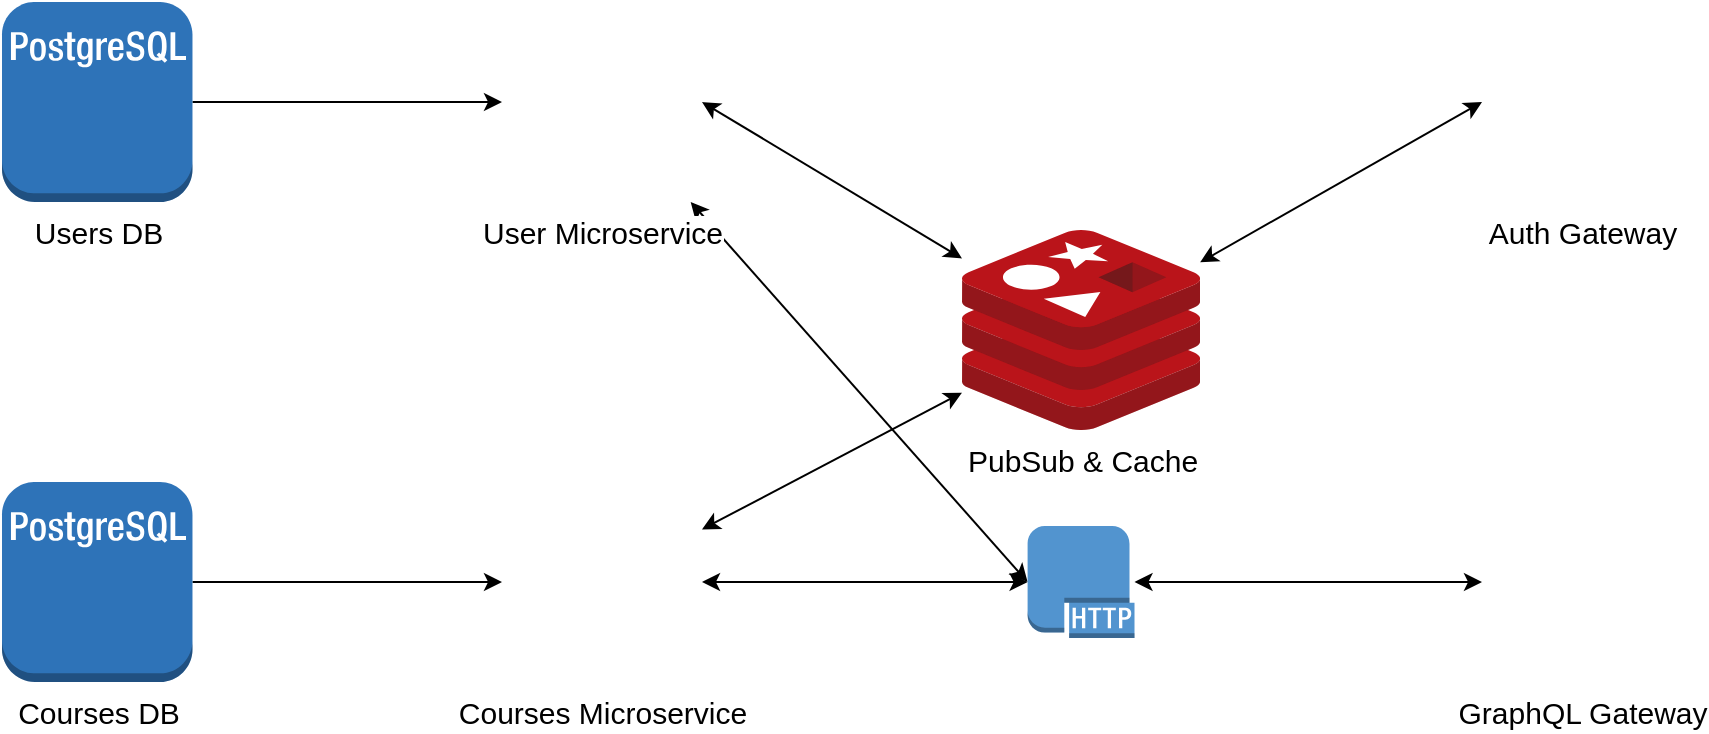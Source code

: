 <mxfile version="20.2.3" type="google" pages="3"><diagram id="cp6hhhmYV_ydqEj3Jd3w" name="Esquema"><mxGraphModel grid="1" page="1" gridSize="10" guides="1" tooltips="1" connect="1" arrows="1" fold="1" pageScale="1" pageWidth="1169" pageHeight="827" math="0" shadow="0"><root><mxCell id="0"/><mxCell id="1" parent="0"/><mxCell id="L6eg-CV362qrQMptdJbR-11" style="edgeStyle=orthogonalEdgeStyle;rounded=0;orthogonalLoop=1;jettySize=auto;html=1;entryX=0;entryY=0.5;entryDx=0;entryDy=0;fontFamily=Helvetica;fontSize=15;startArrow=none;startFill=0;endArrow=classic;endFill=1;" edge="1" parent="1" source="L6eg-CV362qrQMptdJbR-7" target="L6eg-CV362qrQMptdJbR-9"><mxGeometry relative="1" as="geometry"/></mxCell><mxCell id="L6eg-CV362qrQMptdJbR-7" value="&lt;font style=&quot;font-size: 15px;&quot;&gt;Users DB&lt;/font&gt;" style="outlineConnect=0;dashed=0;verticalLabelPosition=bottom;verticalAlign=top;align=center;html=1;shape=mxgraph.aws3.postgre_sql_instance;fillColor=#2E73B8;gradientColor=none;" vertex="1" parent="1"><mxGeometry x="165" y="244" width="95.24" height="100" as="geometry"/></mxCell><mxCell id="L6eg-CV362qrQMptdJbR-12" style="edgeStyle=orthogonalEdgeStyle;rounded=0;orthogonalLoop=1;jettySize=auto;html=1;entryX=0;entryY=0.5;entryDx=0;entryDy=0;fontFamily=Helvetica;fontSize=15;startArrow=none;startFill=0;endArrow=classic;endFill=1;" edge="1" parent="1" source="L6eg-CV362qrQMptdJbR-8" target="L6eg-CV362qrQMptdJbR-10"><mxGeometry relative="1" as="geometry"/></mxCell><mxCell id="L6eg-CV362qrQMptdJbR-8" value="&lt;font style=&quot;font-size: 15px;&quot;&gt;Courses DB&lt;/font&gt;" style="outlineConnect=0;dashed=0;verticalLabelPosition=bottom;verticalAlign=top;align=center;html=1;shape=mxgraph.aws3.postgre_sql_instance;fillColor=#2E73B8;gradientColor=none;" vertex="1" parent="1"><mxGeometry x="165" y="484" width="95.24" height="100" as="geometry"/></mxCell><mxCell id="L6eg-CV362qrQMptdJbR-30" style="edgeStyle=none;rounded=0;orthogonalLoop=1;jettySize=auto;html=1;entryX=0;entryY=0.5;entryDx=0;entryDy=0;entryPerimeter=0;fontFamily=Helvetica;fontSize=15;startArrow=classic;startFill=1;endArrow=classic;endFill=1;" edge="1" parent="1" source="L6eg-CV362qrQMptdJbR-9" target="L6eg-CV362qrQMptdJbR-20"><mxGeometry relative="1" as="geometry"/></mxCell><mxCell id="L6eg-CV362qrQMptdJbR-9" value="User Microservice" style="shape=image;html=1;verticalAlign=top;verticalLabelPosition=bottom;labelBackgroundColor=#ffffff;imageAspect=0;aspect=fixed;image=https://cdn2.iconfinder.com/data/icons/boxicons-logos/24/bxl-nodejs-128.png;fontFamily=Helvetica;fontSize=15;" vertex="1" parent="1"><mxGeometry x="415" y="244" width="100" height="100" as="geometry"/></mxCell><mxCell id="L6eg-CV362qrQMptdJbR-21" style="edgeStyle=orthogonalEdgeStyle;rounded=0;orthogonalLoop=1;jettySize=auto;html=1;entryX=0;entryY=0.5;entryDx=0;entryDy=0;entryPerimeter=0;fontFamily=Helvetica;fontSize=15;startArrow=classic;startFill=1;endArrow=classic;endFill=1;" edge="1" parent="1" source="L6eg-CV362qrQMptdJbR-10" target="L6eg-CV362qrQMptdJbR-20"><mxGeometry relative="1" as="geometry"/></mxCell><mxCell id="L6eg-CV362qrQMptdJbR-29" style="edgeStyle=none;rounded=0;orthogonalLoop=1;jettySize=auto;html=1;fontFamily=Helvetica;fontSize=15;startArrow=classic;startFill=1;endArrow=classic;endFill=1;" edge="1" parent="1" source="L6eg-CV362qrQMptdJbR-10" target="L6eg-CV362qrQMptdJbR-13"><mxGeometry relative="1" as="geometry"/></mxCell><mxCell id="L6eg-CV362qrQMptdJbR-10" value="Courses Microservice" style="shape=image;html=1;verticalAlign=top;verticalLabelPosition=bottom;labelBackgroundColor=#ffffff;imageAspect=0;aspect=fixed;image=https://cdn2.iconfinder.com/data/icons/boxicons-logos/24/bxl-nodejs-128.png;fontFamily=Helvetica;fontSize=15;" vertex="1" parent="1"><mxGeometry x="415" y="484" width="100" height="100" as="geometry"/></mxCell><mxCell id="L6eg-CV362qrQMptdJbR-27" style="edgeStyle=none;rounded=0;orthogonalLoop=1;jettySize=auto;html=1;entryX=0;entryY=0.5;entryDx=0;entryDy=0;fontFamily=Helvetica;fontSize=15;startArrow=classic;startFill=1;endArrow=classic;endFill=1;" edge="1" parent="1" source="L6eg-CV362qrQMptdJbR-13" target="L6eg-CV362qrQMptdJbR-16"><mxGeometry relative="1" as="geometry"/></mxCell><mxCell id="L6eg-CV362qrQMptdJbR-28" style="edgeStyle=none;rounded=0;orthogonalLoop=1;jettySize=auto;html=1;entryX=1;entryY=0.5;entryDx=0;entryDy=0;fontFamily=Helvetica;fontSize=15;startArrow=classic;startFill=1;endArrow=classic;endFill=1;" edge="1" parent="1" source="L6eg-CV362qrQMptdJbR-13" target="L6eg-CV362qrQMptdJbR-9"><mxGeometry relative="1" as="geometry"/></mxCell><mxCell id="L6eg-CV362qrQMptdJbR-13" value="&lt;font style=&quot;font-size: 15px;&quot;&gt;PubSub &amp;amp; Cache&lt;/font&gt;" style="sketch=0;aspect=fixed;html=1;points=[];align=center;image;fontSize=12;image=img/lib/mscae/Cache_Redis_Product.svg;fontFamily=Helvetica;" vertex="1" parent="1"><mxGeometry x="645" y="358" width="119.05" height="100" as="geometry"/></mxCell><mxCell id="L6eg-CV362qrQMptdJbR-16" value="Auth Gateway" style="shape=image;html=1;verticalAlign=top;verticalLabelPosition=bottom;labelBackgroundColor=#ffffff;imageAspect=0;aspect=fixed;image=https://cdn2.iconfinder.com/data/icons/boxicons-logos/24/bxl-nodejs-128.png;fontFamily=Helvetica;fontSize=15;" vertex="1" parent="1"><mxGeometry x="905" y="244" width="100" height="100" as="geometry"/></mxCell><mxCell id="L6eg-CV362qrQMptdJbR-19" value="GraphQL Gateway" style="shape=image;html=1;verticalAlign=top;verticalLabelPosition=bottom;labelBackgroundColor=#ffffff;imageAspect=0;aspect=fixed;image=https://cdn2.iconfinder.com/data/icons/boxicons-logos/24/bxl-nodejs-128.png;fontFamily=Helvetica;fontSize=15;" vertex="1" parent="1"><mxGeometry x="905" y="484" width="100" height="100" as="geometry"/></mxCell><mxCell id="L6eg-CV362qrQMptdJbR-22" style="edgeStyle=orthogonalEdgeStyle;rounded=0;orthogonalLoop=1;jettySize=auto;html=1;fontFamily=Helvetica;fontSize=15;startArrow=classic;startFill=1;endArrow=classic;endFill=1;" edge="1" parent="1" source="L6eg-CV362qrQMptdJbR-20" target="L6eg-CV362qrQMptdJbR-19"><mxGeometry relative="1" as="geometry"/></mxCell><mxCell id="L6eg-CV362qrQMptdJbR-20" value="" style="outlineConnect=0;dashed=0;verticalLabelPosition=bottom;verticalAlign=top;align=center;html=1;shape=mxgraph.aws3.http_protocol;fillColor=#5294CF;gradientColor=none;fontFamily=Helvetica;fontSize=15;" vertex="1" parent="1"><mxGeometry x="677.8" y="506" width="53.45" height="56" as="geometry"/></mxCell></root></mxGraphModel></diagram><diagram id="R2lEEEUBdFMjLlhIrx00" name="Users"><mxGraphModel grid="1" page="1" gridSize="10" guides="1" tooltips="1" connect="1" arrows="1" fold="1" pageScale="1" pageWidth="1169" pageHeight="827" math="0" shadow="0" extFonts="Permanent Marker^https://fonts.googleapis.com/css?family=Permanent+Marker"><root><mxCell id="0"/><mxCell id="1" parent="0"/><mxCell id="C-vyLk0tnHw3VtMMgP7b-23" value="User" style="shape=table;startSize=30;container=1;collapsible=1;childLayout=tableLayout;fixedRows=1;rowLines=0;fontStyle=1;align=center;resizeLast=1;" vertex="1" parent="1"><mxGeometry x="119" y="74" width="250" height="450" as="geometry"/></mxCell><mxCell id="C-vyLk0tnHw3VtMMgP7b-24" value="" style="shape=partialRectangle;collapsible=0;dropTarget=0;pointerEvents=0;fillColor=none;points=[[0,0.5],[1,0.5]];portConstraint=eastwest;top=0;left=0;right=0;bottom=1;" vertex="1" parent="C-vyLk0tnHw3VtMMgP7b-23"><mxGeometry y="30" width="250" height="30" as="geometry"/></mxCell><mxCell id="C-vyLk0tnHw3VtMMgP7b-25" value="PK" style="shape=partialRectangle;overflow=hidden;connectable=0;fillColor=none;top=0;left=0;bottom=0;right=0;fontStyle=1;" vertex="1" parent="C-vyLk0tnHw3VtMMgP7b-24"><mxGeometry width="30" height="30" as="geometry"><mxRectangle width="30" height="30" as="alternateBounds"/></mxGeometry></mxCell><mxCell id="C-vyLk0tnHw3VtMMgP7b-26" value="user_id int NOT NULL" style="shape=partialRectangle;overflow=hidden;connectable=0;fillColor=none;top=0;left=0;bottom=0;right=0;align=left;spacingLeft=6;fontStyle=5;" vertex="1" parent="C-vyLk0tnHw3VtMMgP7b-24"><mxGeometry x="30" width="220" height="30" as="geometry"><mxRectangle width="220" height="30" as="alternateBounds"/></mxGeometry></mxCell><mxCell id="C-vyLk0tnHw3VtMMgP7b-27" value="" style="shape=partialRectangle;collapsible=0;dropTarget=0;pointerEvents=0;fillColor=none;points=[[0,0.5],[1,0.5]];portConstraint=eastwest;top=0;left=0;right=0;bottom=0;" vertex="1" parent="C-vyLk0tnHw3VtMMgP7b-23"><mxGeometry y="60" width="250" height="30" as="geometry"/></mxCell><mxCell id="C-vyLk0tnHw3VtMMgP7b-28" value="" style="shape=partialRectangle;overflow=hidden;connectable=0;fillColor=none;top=0;left=0;bottom=0;right=0;" vertex="1" parent="C-vyLk0tnHw3VtMMgP7b-27"><mxGeometry width="30" height="30" as="geometry"><mxRectangle width="30" height="30" as="alternateBounds"/></mxGeometry></mxCell><mxCell id="C-vyLk0tnHw3VtMMgP7b-29" value="name varchar(100) NOT NULL" style="shape=partialRectangle;overflow=hidden;connectable=0;fillColor=none;top=0;left=0;bottom=0;right=0;align=left;spacingLeft=6;" vertex="1" parent="C-vyLk0tnHw3VtMMgP7b-27"><mxGeometry x="30" width="220" height="30" as="geometry"><mxRectangle width="220" height="30" as="alternateBounds"/></mxGeometry></mxCell><mxCell id="iSOiHqoqpg2yNku9ELyn-1" value="" style="shape=partialRectangle;collapsible=0;dropTarget=0;pointerEvents=0;fillColor=none;points=[[0,0.5],[1,0.5]];portConstraint=eastwest;top=0;left=0;right=0;bottom=0;" vertex="1" parent="C-vyLk0tnHw3VtMMgP7b-23"><mxGeometry y="90" width="250" height="30" as="geometry"/></mxCell><mxCell id="iSOiHqoqpg2yNku9ELyn-2" value="" style="shape=partialRectangle;overflow=hidden;connectable=0;fillColor=none;top=0;left=0;bottom=0;right=0;" vertex="1" parent="iSOiHqoqpg2yNku9ELyn-1"><mxGeometry width="30" height="30" as="geometry"><mxRectangle width="30" height="30" as="alternateBounds"/></mxGeometry></mxCell><mxCell id="iSOiHqoqpg2yNku9ELyn-3" value="username varchar(110) NOT NULL" style="shape=partialRectangle;overflow=hidden;connectable=0;fillColor=none;top=0;left=0;bottom=0;right=0;align=left;spacingLeft=6;" vertex="1" parent="iSOiHqoqpg2yNku9ELyn-1"><mxGeometry x="30" width="220" height="30" as="geometry"><mxRectangle width="220" height="30" as="alternateBounds"/></mxGeometry></mxCell><mxCell id="iSOiHqoqpg2yNku9ELyn-4" value="" style="shape=partialRectangle;collapsible=0;dropTarget=0;pointerEvents=0;fillColor=none;points=[[0,0.5],[1,0.5]];portConstraint=eastwest;top=0;left=0;right=0;bottom=0;" vertex="1" parent="C-vyLk0tnHw3VtMMgP7b-23"><mxGeometry y="120" width="250" height="30" as="geometry"/></mxCell><mxCell id="iSOiHqoqpg2yNku9ELyn-5" value="" style="shape=partialRectangle;overflow=hidden;connectable=0;fillColor=none;top=0;left=0;bottom=0;right=0;" vertex="1" parent="iSOiHqoqpg2yNku9ELyn-4"><mxGeometry width="30" height="30" as="geometry"><mxRectangle width="30" height="30" as="alternateBounds"/></mxGeometry></mxCell><mxCell id="iSOiHqoqpg2yNku9ELyn-6" value="email varchar(250) NOT NULL" style="shape=partialRectangle;overflow=hidden;connectable=0;fillColor=none;top=0;left=0;bottom=0;right=0;align=left;spacingLeft=6;" vertex="1" parent="iSOiHqoqpg2yNku9ELyn-4"><mxGeometry x="30" width="220" height="30" as="geometry"><mxRectangle width="220" height="30" as="alternateBounds"/></mxGeometry></mxCell><mxCell id="iSOiHqoqpg2yNku9ELyn-7" value="" style="shape=partialRectangle;collapsible=0;dropTarget=0;pointerEvents=0;fillColor=none;points=[[0,0.5],[1,0.5]];portConstraint=eastwest;top=0;left=0;right=0;bottom=0;" vertex="1" parent="C-vyLk0tnHw3VtMMgP7b-23"><mxGeometry y="150" width="250" height="30" as="geometry"/></mxCell><mxCell id="iSOiHqoqpg2yNku9ELyn-8" value="" style="shape=partialRectangle;overflow=hidden;connectable=0;fillColor=none;top=0;left=0;bottom=0;right=0;" vertex="1" parent="iSOiHqoqpg2yNku9ELyn-7"><mxGeometry width="30" height="30" as="geometry"><mxRectangle width="30" height="30" as="alternateBounds"/></mxGeometry></mxCell><mxCell id="iSOiHqoqpg2yNku9ELyn-9" value="picture varchar(250)" style="shape=partialRectangle;overflow=hidden;connectable=0;fillColor=none;top=0;left=0;bottom=0;right=0;align=left;spacingLeft=6;" vertex="1" parent="iSOiHqoqpg2yNku9ELyn-7"><mxGeometry x="30" width="220" height="30" as="geometry"><mxRectangle width="220" height="30" as="alternateBounds"/></mxGeometry></mxCell><mxCell id="iSOiHqoqpg2yNku9ELyn-10" value="" style="shape=partialRectangle;collapsible=0;dropTarget=0;pointerEvents=0;fillColor=none;points=[[0,0.5],[1,0.5]];portConstraint=eastwest;top=0;left=0;right=0;bottom=0;" vertex="1" parent="C-vyLk0tnHw3VtMMgP7b-23"><mxGeometry y="180" width="250" height="30" as="geometry"/></mxCell><mxCell id="iSOiHqoqpg2yNku9ELyn-11" value="" style="shape=partialRectangle;overflow=hidden;connectable=0;fillColor=none;top=0;left=0;bottom=0;right=0;" vertex="1" parent="iSOiHqoqpg2yNku9ELyn-10"><mxGeometry width="30" height="30" as="geometry"><mxRectangle width="30" height="30" as="alternateBounds"/></mxGeometry></mxCell><mxCell id="iSOiHqoqpg2yNku9ELyn-12" value="password varchar(60) NOT NULL" style="shape=partialRectangle;overflow=hidden;connectable=0;fillColor=none;top=0;left=0;bottom=0;right=0;align=left;spacingLeft=6;" vertex="1" parent="iSOiHqoqpg2yNku9ELyn-10"><mxGeometry x="30" width="220" height="30" as="geometry"><mxRectangle width="220" height="30" as="alternateBounds"/></mxGeometry></mxCell><mxCell id="iSOiHqoqpg2yNku9ELyn-13" value="" style="shape=partialRectangle;collapsible=0;dropTarget=0;pointerEvents=0;fillColor=none;points=[[0,0.5],[1,0.5]];portConstraint=eastwest;top=0;left=0;right=0;bottom=0;" vertex="1" parent="C-vyLk0tnHw3VtMMgP7b-23"><mxGeometry y="210" width="250" height="30" as="geometry"/></mxCell><mxCell id="iSOiHqoqpg2yNku9ELyn-14" value="" style="shape=partialRectangle;overflow=hidden;connectable=0;fillColor=none;top=0;left=0;bottom=0;right=0;" vertex="1" parent="iSOiHqoqpg2yNku9ELyn-13"><mxGeometry width="30" height="30" as="geometry"><mxRectangle width="30" height="30" as="alternateBounds"/></mxGeometry></mxCell><mxCell id="iSOiHqoqpg2yNku9ELyn-15" value="confirmed boolean NOT NULL" style="shape=partialRectangle;overflow=hidden;connectable=0;fillColor=none;top=0;left=0;bottom=0;right=0;align=left;spacingLeft=6;" vertex="1" parent="iSOiHqoqpg2yNku9ELyn-13"><mxGeometry x="30" width="220" height="30" as="geometry"><mxRectangle width="220" height="30" as="alternateBounds"/></mxGeometry></mxCell><mxCell id="iSOiHqoqpg2yNku9ELyn-16" value="" style="shape=partialRectangle;collapsible=0;dropTarget=0;pointerEvents=0;fillColor=none;points=[[0,0.5],[1,0.5]];portConstraint=eastwest;top=0;left=0;right=0;bottom=0;" vertex="1" parent="C-vyLk0tnHw3VtMMgP7b-23"><mxGeometry y="240" width="250" height="30" as="geometry"/></mxCell><mxCell id="iSOiHqoqpg2yNku9ELyn-17" value="" style="shape=partialRectangle;overflow=hidden;connectable=0;fillColor=none;top=0;left=0;bottom=0;right=0;" vertex="1" parent="iSOiHqoqpg2yNku9ELyn-16"><mxGeometry width="30" height="30" as="geometry"><mxRectangle width="30" height="30" as="alternateBounds"/></mxGeometry></mxCell><mxCell id="iSOiHqoqpg2yNku9ELyn-18" value="suspended boolean NOT NULL" style="shape=partialRectangle;overflow=hidden;connectable=0;fillColor=none;top=0;left=0;bottom=0;right=0;align=left;spacingLeft=6;" vertex="1" parent="iSOiHqoqpg2yNku9ELyn-16"><mxGeometry x="30" width="220" height="30" as="geometry"><mxRectangle width="220" height="30" as="alternateBounds"/></mxGeometry></mxCell><mxCell id="iSOiHqoqpg2yNku9ELyn-19" value="" style="shape=partialRectangle;collapsible=0;dropTarget=0;pointerEvents=0;fillColor=none;points=[[0,0.5],[1,0.5]];portConstraint=eastwest;top=0;left=0;right=0;bottom=0;" vertex="1" parent="C-vyLk0tnHw3VtMMgP7b-23"><mxGeometry y="270" width="250" height="30" as="geometry"/></mxCell><mxCell id="iSOiHqoqpg2yNku9ELyn-20" value="" style="shape=partialRectangle;overflow=hidden;connectable=0;fillColor=none;top=0;left=0;bottom=0;right=0;" vertex="1" parent="iSOiHqoqpg2yNku9ELyn-19"><mxGeometry width="30" height="30" as="geometry"><mxRectangle width="30" height="30" as="alternateBounds"/></mxGeometry></mxCell><mxCell id="iSOiHqoqpg2yNku9ELyn-21" value="two_factor boolean NOT NULL" style="shape=partialRectangle;overflow=hidden;connectable=0;fillColor=none;top=0;left=0;bottom=0;right=0;align=left;spacingLeft=6;" vertex="1" parent="iSOiHqoqpg2yNku9ELyn-19"><mxGeometry x="30" width="220" height="30" as="geometry"><mxRectangle width="220" height="30" as="alternateBounds"/></mxGeometry></mxCell><mxCell id="iSOiHqoqpg2yNku9ELyn-22" value="" style="shape=partialRectangle;collapsible=0;dropTarget=0;pointerEvents=0;fillColor=none;points=[[0,0.5],[1,0.5]];portConstraint=eastwest;top=0;left=0;right=0;bottom=0;" vertex="1" parent="C-vyLk0tnHw3VtMMgP7b-23"><mxGeometry y="300" width="250" height="30" as="geometry"/></mxCell><mxCell id="iSOiHqoqpg2yNku9ELyn-23" value="" style="shape=partialRectangle;overflow=hidden;connectable=0;fillColor=none;top=0;left=0;bottom=0;right=0;" vertex="1" parent="iSOiHqoqpg2yNku9ELyn-22"><mxGeometry width="30" height="30" as="geometry"><mxRectangle width="30" height="30" as="alternateBounds"/></mxGeometry></mxCell><mxCell id="iSOiHqoqpg2yNku9ELyn-24" value="credentials json NOT NULL" style="shape=partialRectangle;overflow=hidden;connectable=0;fillColor=none;top=0;left=0;bottom=0;right=0;align=left;spacingLeft=6;" vertex="1" parent="iSOiHqoqpg2yNku9ELyn-22"><mxGeometry x="30" width="220" height="30" as="geometry"><mxRectangle width="220" height="30" as="alternateBounds"/></mxGeometry></mxCell><mxCell id="iSOiHqoqpg2yNku9ELyn-25" value="" style="shape=partialRectangle;collapsible=0;dropTarget=0;pointerEvents=0;fillColor=none;points=[[0,0.5],[1,0.5]];portConstraint=eastwest;top=0;left=0;right=0;bottom=0;" vertex="1" parent="C-vyLk0tnHw3VtMMgP7b-23"><mxGeometry y="330" width="250" height="30" as="geometry"/></mxCell><mxCell id="iSOiHqoqpg2yNku9ELyn-26" value="" style="shape=partialRectangle;overflow=hidden;connectable=0;fillColor=none;top=0;left=0;bottom=0;right=0;" vertex="1" parent="iSOiHqoqpg2yNku9ELyn-25"><mxGeometry width="30" height="30" as="geometry"><mxRectangle width="30" height="30" as="alternateBounds"/></mxGeometry></mxCell><mxCell id="iSOiHqoqpg2yNku9ELyn-27" value="last_login timestamp NOT NULL" style="shape=partialRectangle;overflow=hidden;connectable=0;fillColor=none;top=0;left=0;bottom=0;right=0;align=left;spacingLeft=6;" vertex="1" parent="iSOiHqoqpg2yNku9ELyn-25"><mxGeometry x="30" width="220" height="30" as="geometry"><mxRectangle width="220" height="30" as="alternateBounds"/></mxGeometry></mxCell><mxCell id="iSOiHqoqpg2yNku9ELyn-28" value="" style="shape=partialRectangle;collapsible=0;dropTarget=0;pointerEvents=0;fillColor=none;points=[[0,0.5],[1,0.5]];portConstraint=eastwest;top=0;left=0;right=0;bottom=0;" vertex="1" parent="C-vyLk0tnHw3VtMMgP7b-23"><mxGeometry y="360" width="250" height="30" as="geometry"/></mxCell><mxCell id="iSOiHqoqpg2yNku9ELyn-29" value="" style="shape=partialRectangle;overflow=hidden;connectable=0;fillColor=none;top=0;left=0;bottom=0;right=0;" vertex="1" parent="iSOiHqoqpg2yNku9ELyn-28"><mxGeometry width="30" height="30" as="geometry"><mxRectangle width="30" height="30" as="alternateBounds"/></mxGeometry></mxCell><mxCell id="iSOiHqoqpg2yNku9ELyn-30" value="last_online timestamp NOT NULL" style="shape=partialRectangle;overflow=hidden;connectable=0;fillColor=none;top=0;left=0;bottom=0;right=0;align=left;spacingLeft=6;" vertex="1" parent="iSOiHqoqpg2yNku9ELyn-28"><mxGeometry x="30" width="220" height="30" as="geometry"><mxRectangle width="220" height="30" as="alternateBounds"/></mxGeometry></mxCell><mxCell id="iSOiHqoqpg2yNku9ELyn-31" value="" style="shape=partialRectangle;collapsible=0;dropTarget=0;pointerEvents=0;fillColor=none;points=[[0,0.5],[1,0.5]];portConstraint=eastwest;top=0;left=0;right=0;bottom=0;" vertex="1" parent="C-vyLk0tnHw3VtMMgP7b-23"><mxGeometry y="390" width="250" height="30" as="geometry"/></mxCell><mxCell id="iSOiHqoqpg2yNku9ELyn-32" value="" style="shape=partialRectangle;overflow=hidden;connectable=0;fillColor=none;top=0;left=0;bottom=0;right=0;" vertex="1" parent="iSOiHqoqpg2yNku9ELyn-31"><mxGeometry width="30" height="30" as="geometry"><mxRectangle width="30" height="30" as="alternateBounds"/></mxGeometry></mxCell><mxCell id="iSOiHqoqpg2yNku9ELyn-33" value="created_at timestamp NOT NULL" style="shape=partialRectangle;overflow=hidden;connectable=0;fillColor=none;top=0;left=0;bottom=0;right=0;align=left;spacingLeft=6;" vertex="1" parent="iSOiHqoqpg2yNku9ELyn-31"><mxGeometry x="30" width="220" height="30" as="geometry"><mxRectangle width="220" height="30" as="alternateBounds"/></mxGeometry></mxCell><mxCell id="iSOiHqoqpg2yNku9ELyn-34" value="" style="shape=partialRectangle;collapsible=0;dropTarget=0;pointerEvents=0;fillColor=none;points=[[0,0.5],[1,0.5]];portConstraint=eastwest;top=0;left=0;right=0;bottom=0;" vertex="1" parent="C-vyLk0tnHw3VtMMgP7b-23"><mxGeometry y="420" width="250" height="30" as="geometry"/></mxCell><mxCell id="iSOiHqoqpg2yNku9ELyn-35" value="" style="shape=partialRectangle;overflow=hidden;connectable=0;fillColor=none;top=0;left=0;bottom=0;right=0;" vertex="1" parent="iSOiHqoqpg2yNku9ELyn-34"><mxGeometry width="30" height="30" as="geometry"><mxRectangle width="30" height="30" as="alternateBounds"/></mxGeometry></mxCell><mxCell id="iSOiHqoqpg2yNku9ELyn-36" value="updated_at timestamp NOT NULL" style="shape=partialRectangle;overflow=hidden;connectable=0;fillColor=none;top=0;left=0;bottom=0;right=0;align=left;spacingLeft=6;" vertex="1" parent="iSOiHqoqpg2yNku9ELyn-34"><mxGeometry x="30" width="220" height="30" as="geometry"><mxRectangle width="220" height="30" as="alternateBounds"/></mxGeometry></mxCell><mxCell id="iSOiHqoqpg2yNku9ELyn-37" value="Profile" style="shape=table;startSize=30;container=1;collapsible=1;childLayout=tableLayout;fixedRows=1;rowLines=0;fontStyle=1;align=center;resizeLast=1;" vertex="1" parent="1"><mxGeometry x="439" y="74" width="240" height="300" as="geometry"/></mxCell><mxCell id="iSOiHqoqpg2yNku9ELyn-38" value="" style="shape=tableRow;horizontal=0;startSize=0;swimlaneHead=0;swimlaneBody=0;fillColor=none;collapsible=0;dropTarget=0;points=[[0,0.5],[1,0.5]];portConstraint=eastwest;top=0;left=0;right=0;bottom=1;" vertex="1" parent="iSOiHqoqpg2yNku9ELyn-37"><mxGeometry y="30" width="240" height="30" as="geometry"/></mxCell><mxCell id="iSOiHqoqpg2yNku9ELyn-39" value="PK" style="shape=partialRectangle;connectable=0;fillColor=none;top=0;left=0;bottom=0;right=0;fontStyle=1;overflow=hidden;" vertex="1" parent="iSOiHqoqpg2yNku9ELyn-38"><mxGeometry width="30" height="30" as="geometry"><mxRectangle width="30" height="30" as="alternateBounds"/></mxGeometry></mxCell><mxCell id="iSOiHqoqpg2yNku9ELyn-40" value="profile_id int NOT NULL" style="shape=partialRectangle;connectable=0;fillColor=none;top=0;left=0;bottom=0;right=0;align=left;spacingLeft=6;fontStyle=5;overflow=hidden;" vertex="1" parent="iSOiHqoqpg2yNku9ELyn-38"><mxGeometry x="30" width="210" height="30" as="geometry"><mxRectangle width="210" height="30" as="alternateBounds"/></mxGeometry></mxCell><mxCell id="iSOiHqoqpg2yNku9ELyn-41" value="" style="shape=tableRow;horizontal=0;startSize=0;swimlaneHead=0;swimlaneBody=0;fillColor=none;collapsible=0;dropTarget=0;points=[[0,0.5],[1,0.5]];portConstraint=eastwest;top=0;left=0;right=0;bottom=0;" vertex="1" parent="iSOiHqoqpg2yNku9ELyn-37"><mxGeometry y="60" width="240" height="30" as="geometry"/></mxCell><mxCell id="iSOiHqoqpg2yNku9ELyn-42" value="" style="shape=partialRectangle;connectable=0;fillColor=none;top=0;left=0;bottom=0;right=0;editable=1;overflow=hidden;" vertex="1" parent="iSOiHqoqpg2yNku9ELyn-41"><mxGeometry width="30" height="30" as="geometry"><mxRectangle width="30" height="30" as="alternateBounds"/></mxGeometry></mxCell><mxCell id="iSOiHqoqpg2yNku9ELyn-43" value="slug varchar(110) NOT NULL" style="shape=partialRectangle;connectable=0;fillColor=none;top=0;left=0;bottom=0;right=0;align=left;spacingLeft=6;overflow=hidden;" vertex="1" parent="iSOiHqoqpg2yNku9ELyn-41"><mxGeometry x="30" width="210" height="30" as="geometry"><mxRectangle width="210" height="30" as="alternateBounds"/></mxGeometry></mxCell><mxCell id="iSOiHqoqpg2yNku9ELyn-44" value="" style="shape=tableRow;horizontal=0;startSize=0;swimlaneHead=0;swimlaneBody=0;fillColor=none;collapsible=0;dropTarget=0;points=[[0,0.5],[1,0.5]];portConstraint=eastwest;top=0;left=0;right=0;bottom=0;" vertex="1" parent="iSOiHqoqpg2yNku9ELyn-37"><mxGeometry y="90" width="240" height="30" as="geometry"/></mxCell><mxCell id="iSOiHqoqpg2yNku9ELyn-45" value="" style="shape=partialRectangle;connectable=0;fillColor=none;top=0;left=0;bottom=0;right=0;editable=1;overflow=hidden;" vertex="1" parent="iSOiHqoqpg2yNku9ELyn-44"><mxGeometry width="30" height="30" as="geometry"><mxRectangle width="30" height="30" as="alternateBounds"/></mxGeometry></mxCell><mxCell id="iSOiHqoqpg2yNku9ELyn-46" value="role varchar(9) ENUM NOT NULL" style="shape=partialRectangle;connectable=0;fillColor=none;top=0;left=0;bottom=0;right=0;align=left;spacingLeft=6;overflow=hidden;" vertex="1" parent="iSOiHqoqpg2yNku9ELyn-44"><mxGeometry x="30" width="210" height="30" as="geometry"><mxRectangle width="210" height="30" as="alternateBounds"/></mxGeometry></mxCell><mxCell id="iSOiHqoqpg2yNku9ELyn-47" value="" style="shape=tableRow;horizontal=0;startSize=0;swimlaneHead=0;swimlaneBody=0;fillColor=none;collapsible=0;dropTarget=0;points=[[0,0.5],[1,0.5]];portConstraint=eastwest;top=0;left=0;right=0;bottom=0;" vertex="1" parent="iSOiHqoqpg2yNku9ELyn-37"><mxGeometry y="120" width="240" height="30" as="geometry"/></mxCell><mxCell id="iSOiHqoqpg2yNku9ELyn-48" value="" style="shape=partialRectangle;connectable=0;fillColor=none;top=0;left=0;bottom=0;right=0;editable=1;overflow=hidden;" vertex="1" parent="iSOiHqoqpg2yNku9ELyn-47"><mxGeometry width="30" height="30" as="geometry"><mxRectangle width="30" height="30" as="alternateBounds"/></mxGeometry></mxCell><mxCell id="iSOiHqoqpg2yNku9ELyn-49" value="status varchar(9) ENUM NOT NULL" style="shape=partialRectangle;connectable=0;fillColor=none;top=0;left=0;bottom=0;right=0;align=left;spacingLeft=6;overflow=hidden;" vertex="1" parent="iSOiHqoqpg2yNku9ELyn-47"><mxGeometry x="30" width="210" height="30" as="geometry"><mxRectangle width="210" height="30" as="alternateBounds"/></mxGeometry></mxCell><mxCell id="iSOiHqoqpg2yNku9ELyn-50" value="" style="shape=tableRow;horizontal=0;startSize=0;swimlaneHead=0;swimlaneBody=0;fillColor=none;collapsible=0;dropTarget=0;points=[[0,0.5],[1,0.5]];portConstraint=eastwest;top=0;left=0;right=0;bottom=0;" vertex="1" parent="iSOiHqoqpg2yNku9ELyn-37"><mxGeometry y="150" width="240" height="30" as="geometry"/></mxCell><mxCell id="iSOiHqoqpg2yNku9ELyn-51" value="" style="shape=partialRectangle;connectable=0;fillColor=none;top=0;left=0;bottom=0;right=0;editable=1;overflow=hidden;" vertex="1" parent="iSOiHqoqpg2yNku9ELyn-50"><mxGeometry width="30" height="30" as="geometry"><mxRectangle width="30" height="30" as="alternateBounds"/></mxGeometry></mxCell><mxCell id="iSOiHqoqpg2yNku9ELyn-52" value="picture varchar(250)" style="shape=partialRectangle;connectable=0;fillColor=none;top=0;left=0;bottom=0;right=0;align=left;spacingLeft=6;overflow=hidden;" vertex="1" parent="iSOiHqoqpg2yNku9ELyn-50"><mxGeometry x="30" width="210" height="30" as="geometry"><mxRectangle width="210" height="30" as="alternateBounds"/></mxGeometry></mxCell><mxCell id="iSOiHqoqpg2yNku9ELyn-62" value="" style="shape=tableRow;horizontal=0;startSize=0;swimlaneHead=0;swimlaneBody=0;fillColor=none;collapsible=0;dropTarget=0;points=[[0,0.5],[1,0.5]];portConstraint=eastwest;top=0;left=0;right=0;bottom=0;" vertex="1" parent="iSOiHqoqpg2yNku9ELyn-37"><mxGeometry y="180" width="240" height="30" as="geometry"/></mxCell><mxCell id="iSOiHqoqpg2yNku9ELyn-63" value="" style="shape=partialRectangle;connectable=0;fillColor=none;top=0;left=0;bottom=0;right=0;editable=1;overflow=hidden;" vertex="1" parent="iSOiHqoqpg2yNku9ELyn-62"><mxGeometry width="30" height="30" as="geometry"><mxRectangle width="30" height="30" as="alternateBounds"/></mxGeometry></mxCell><mxCell id="iSOiHqoqpg2yNku9ELyn-64" value="created_at timestamp NOT NULL" style="shape=partialRectangle;connectable=0;fillColor=none;top=0;left=0;bottom=0;right=0;align=left;spacingLeft=6;overflow=hidden;" vertex="1" parent="iSOiHqoqpg2yNku9ELyn-62"><mxGeometry x="30" width="210" height="30" as="geometry"><mxRectangle width="210" height="30" as="alternateBounds"/></mxGeometry></mxCell><mxCell id="iSOiHqoqpg2yNku9ELyn-65" value="" style="shape=tableRow;horizontal=0;startSize=0;swimlaneHead=0;swimlaneBody=0;fillColor=none;collapsible=0;dropTarget=0;points=[[0,0.5],[1,0.5]];portConstraint=eastwest;top=0;left=0;right=0;bottom=0;" vertex="1" parent="iSOiHqoqpg2yNku9ELyn-37"><mxGeometry y="210" width="240" height="30" as="geometry"/></mxCell><mxCell id="iSOiHqoqpg2yNku9ELyn-66" value="" style="shape=partialRectangle;connectable=0;fillColor=none;top=0;left=0;bottom=0;right=0;editable=1;overflow=hidden;" vertex="1" parent="iSOiHqoqpg2yNku9ELyn-65"><mxGeometry width="30" height="30" as="geometry"><mxRectangle width="30" height="30" as="alternateBounds"/></mxGeometry></mxCell><mxCell id="iSOiHqoqpg2yNku9ELyn-67" value="updated_at timestamp NOT NULL" style="shape=partialRectangle;connectable=0;fillColor=none;top=0;left=0;bottom=0;right=0;align=left;spacingLeft=6;overflow=hidden;" vertex="1" parent="iSOiHqoqpg2yNku9ELyn-65"><mxGeometry x="30" width="210" height="30" as="geometry"><mxRectangle width="210" height="30" as="alternateBounds"/></mxGeometry></mxCell><mxCell id="iSOiHqoqpg2yNku9ELyn-53" value="" style="shape=tableRow;horizontal=0;startSize=0;swimlaneHead=0;swimlaneBody=0;fillColor=none;collapsible=0;dropTarget=0;points=[[0,0.5],[1,0.5]];portConstraint=eastwest;top=0;left=0;right=0;bottom=0;" vertex="1" parent="iSOiHqoqpg2yNku9ELyn-37"><mxGeometry y="240" width="240" height="30" as="geometry"/></mxCell><mxCell id="iSOiHqoqpg2yNku9ELyn-54" value="FK1" style="shape=partialRectangle;connectable=0;fillColor=none;top=0;left=0;bottom=0;right=0;editable=1;overflow=hidden;" vertex="1" parent="iSOiHqoqpg2yNku9ELyn-53"><mxGeometry width="30" height="30" as="geometry"><mxRectangle width="30" height="30" as="alternateBounds"/></mxGeometry></mxCell><mxCell id="iSOiHqoqpg2yNku9ELyn-55" value="user_id int NOT NULL" style="shape=partialRectangle;connectable=0;fillColor=none;top=0;left=0;bottom=0;right=0;align=left;spacingLeft=6;overflow=hidden;" vertex="1" parent="iSOiHqoqpg2yNku9ELyn-53"><mxGeometry x="30" width="210" height="30" as="geometry"><mxRectangle width="210" height="30" as="alternateBounds"/></mxGeometry></mxCell><mxCell id="iSOiHqoqpg2yNku9ELyn-56" value="" style="shape=tableRow;horizontal=0;startSize=0;swimlaneHead=0;swimlaneBody=0;fillColor=none;collapsible=0;dropTarget=0;points=[[0,0.5],[1,0.5]];portConstraint=eastwest;top=0;left=0;right=0;bottom=0;" vertex="1" parent="iSOiHqoqpg2yNku9ELyn-37"><mxGeometry y="270" width="240" height="30" as="geometry"/></mxCell><mxCell id="iSOiHqoqpg2yNku9ELyn-57" value="FK2" style="shape=partialRectangle;connectable=0;fillColor=none;top=0;left=0;bottom=0;right=0;editable=1;overflow=hidden;" vertex="1" parent="iSOiHqoqpg2yNku9ELyn-56"><mxGeometry width="30" height="30" as="geometry"><mxRectangle width="30" height="30" as="alternateBounds"/></mxGeometry></mxCell><mxCell id="iSOiHqoqpg2yNku9ELyn-58" value="institution_id int NOT NULL" style="shape=partialRectangle;connectable=0;fillColor=none;top=0;left=0;bottom=0;right=0;align=left;spacingLeft=6;overflow=hidden;" vertex="1" parent="iSOiHqoqpg2yNku9ELyn-56"><mxGeometry x="30" width="210" height="30" as="geometry"><mxRectangle width="210" height="30" as="alternateBounds"/></mxGeometry></mxCell><mxCell id="iSOiHqoqpg2yNku9ELyn-68" style="edgeStyle=orthogonalEdgeStyle;rounded=0;orthogonalLoop=1;jettySize=auto;html=1;entryX=0;entryY=0.5;entryDx=0;entryDy=0;startArrow=ERone;startFill=0;endArrow=ERoneToMany;endFill=0;" edge="1" parent="1" source="C-vyLk0tnHw3VtMMgP7b-24" target="iSOiHqoqpg2yNku9ELyn-53"><mxGeometry relative="1" as="geometry"><Array as="points"><mxPoint x="399" y="119"/><mxPoint x="399" y="329"/></Array></mxGeometry></mxCell><mxCell id="iSOiHqoqpg2yNku9ELyn-97" value="Institution" style="shape=table;startSize=30;container=1;collapsible=1;childLayout=tableLayout;fixedRows=1;rowLines=0;fontStyle=1;align=center;resizeLast=1;" vertex="1" parent="1"><mxGeometry x="719" y="74" width="300" height="330" as="geometry"/></mxCell><mxCell id="iSOiHqoqpg2yNku9ELyn-98" value="" style="shape=partialRectangle;collapsible=0;dropTarget=0;pointerEvents=0;fillColor=none;points=[[0,0.5],[1,0.5]];portConstraint=eastwest;top=0;left=0;right=0;bottom=1;" vertex="1" parent="iSOiHqoqpg2yNku9ELyn-97"><mxGeometry y="30" width="300" height="30" as="geometry"/></mxCell><mxCell id="iSOiHqoqpg2yNku9ELyn-99" value="PK" style="shape=partialRectangle;overflow=hidden;connectable=0;fillColor=none;top=0;left=0;bottom=0;right=0;fontStyle=1;" vertex="1" parent="iSOiHqoqpg2yNku9ELyn-98"><mxGeometry width="30" height="30" as="geometry"><mxRectangle width="30" height="30" as="alternateBounds"/></mxGeometry></mxCell><mxCell id="iSOiHqoqpg2yNku9ELyn-100" value="institution_id int NOT NULL" style="shape=partialRectangle;overflow=hidden;connectable=0;fillColor=none;top=0;left=0;bottom=0;right=0;align=left;spacingLeft=6;fontStyle=5;" vertex="1" parent="iSOiHqoqpg2yNku9ELyn-98"><mxGeometry x="30" width="270" height="30" as="geometry"><mxRectangle width="270" height="30" as="alternateBounds"/></mxGeometry></mxCell><mxCell id="iSOiHqoqpg2yNku9ELyn-101" value="" style="shape=partialRectangle;collapsible=0;dropTarget=0;pointerEvents=0;fillColor=none;points=[[0,0.5],[1,0.5]];portConstraint=eastwest;top=0;left=0;right=0;bottom=0;" vertex="1" parent="iSOiHqoqpg2yNku9ELyn-97"><mxGeometry y="60" width="300" height="30" as="geometry"/></mxCell><mxCell id="iSOiHqoqpg2yNku9ELyn-102" value="" style="shape=partialRectangle;overflow=hidden;connectable=0;fillColor=none;top=0;left=0;bottom=0;right=0;" vertex="1" parent="iSOiHqoqpg2yNku9ELyn-101"><mxGeometry width="30" height="30" as="geometry"><mxRectangle width="30" height="30" as="alternateBounds"/></mxGeometry></mxCell><mxCell id="iSOiHqoqpg2yNku9ELyn-103" value="name varchar(100) NOT NULL" style="shape=partialRectangle;overflow=hidden;connectable=0;fillColor=none;top=0;left=0;bottom=0;right=0;align=left;spacingLeft=6;" vertex="1" parent="iSOiHqoqpg2yNku9ELyn-101"><mxGeometry x="30" width="270" height="30" as="geometry"><mxRectangle width="270" height="30" as="alternateBounds"/></mxGeometry></mxCell><mxCell id="iSOiHqoqpg2yNku9ELyn-104" value="" style="shape=partialRectangle;collapsible=0;dropTarget=0;pointerEvents=0;fillColor=none;points=[[0,0.5],[1,0.5]];portConstraint=eastwest;top=0;left=0;right=0;bottom=0;" vertex="1" parent="iSOiHqoqpg2yNku9ELyn-97"><mxGeometry y="90" width="300" height="30" as="geometry"/></mxCell><mxCell id="iSOiHqoqpg2yNku9ELyn-105" value="" style="shape=partialRectangle;overflow=hidden;connectable=0;fillColor=none;top=0;left=0;bottom=0;right=0;" vertex="1" parent="iSOiHqoqpg2yNku9ELyn-104"><mxGeometry width="30" height="30" as="geometry"><mxRectangle width="30" height="30" as="alternateBounds"/></mxGeometry></mxCell><mxCell id="iSOiHqoqpg2yNku9ELyn-106" value="slug varchar(110) NOT NULL" style="shape=partialRectangle;overflow=hidden;connectable=0;fillColor=none;top=0;left=0;bottom=0;right=0;align=left;spacingLeft=6;" vertex="1" parent="iSOiHqoqpg2yNku9ELyn-104"><mxGeometry x="30" width="270" height="30" as="geometry"><mxRectangle width="270" height="30" as="alternateBounds"/></mxGeometry></mxCell><mxCell id="iSOiHqoqpg2yNku9ELyn-107" value="" style="shape=partialRectangle;collapsible=0;dropTarget=0;pointerEvents=0;fillColor=none;points=[[0,0.5],[1,0.5]];portConstraint=eastwest;top=0;left=0;right=0;bottom=0;" vertex="1" parent="iSOiHqoqpg2yNku9ELyn-97"><mxGeometry y="120" width="300" height="30" as="geometry"/></mxCell><mxCell id="iSOiHqoqpg2yNku9ELyn-108" value="" style="shape=partialRectangle;overflow=hidden;connectable=0;fillColor=none;top=0;left=0;bottom=0;right=0;" vertex="1" parent="iSOiHqoqpg2yNku9ELyn-107"><mxGeometry width="30" height="30" as="geometry"><mxRectangle width="30" height="30" as="alternateBounds"/></mxGeometry></mxCell><mxCell id="iSOiHqoqpg2yNku9ELyn-109" value="institution_type varchar(10) ENUM NOT NULL" style="shape=partialRectangle;overflow=hidden;connectable=0;fillColor=none;top=0;left=0;bottom=0;right=0;align=left;spacingLeft=6;" vertex="1" parent="iSOiHqoqpg2yNku9ELyn-107"><mxGeometry x="30" width="270" height="30" as="geometry"><mxRectangle width="270" height="30" as="alternateBounds"/></mxGeometry></mxCell><mxCell id="iSOiHqoqpg2yNku9ELyn-110" value="" style="shape=partialRectangle;collapsible=0;dropTarget=0;pointerEvents=0;fillColor=none;points=[[0,0.5],[1,0.5]];portConstraint=eastwest;top=0;left=0;right=0;bottom=0;" vertex="1" parent="iSOiHqoqpg2yNku9ELyn-97"><mxGeometry y="150" width="300" height="30" as="geometry"/></mxCell><mxCell id="iSOiHqoqpg2yNku9ELyn-111" value="" style="shape=partialRectangle;overflow=hidden;connectable=0;fillColor=none;top=0;left=0;bottom=0;right=0;" vertex="1" parent="iSOiHqoqpg2yNku9ELyn-110"><mxGeometry width="30" height="30" as="geometry"><mxRectangle width="30" height="30" as="alternateBounds"/></mxGeometry></mxCell><mxCell id="iSOiHqoqpg2yNku9ELyn-112" value="picture varchar(250)" style="shape=partialRectangle;overflow=hidden;connectable=0;fillColor=none;top=0;left=0;bottom=0;right=0;align=left;spacingLeft=6;" vertex="1" parent="iSOiHqoqpg2yNku9ELyn-110"><mxGeometry x="30" width="270" height="30" as="geometry"><mxRectangle width="270" height="30" as="alternateBounds"/></mxGeometry></mxCell><mxCell id="iSOiHqoqpg2yNku9ELyn-113" value="" style="shape=partialRectangle;collapsible=0;dropTarget=0;pointerEvents=0;fillColor=none;points=[[0,0.5],[1,0.5]];portConstraint=eastwest;top=0;left=0;right=0;bottom=0;" vertex="1" parent="iSOiHqoqpg2yNku9ELyn-97"><mxGeometry y="180" width="300" height="30" as="geometry"/></mxCell><mxCell id="iSOiHqoqpg2yNku9ELyn-114" value="" style="shape=partialRectangle;overflow=hidden;connectable=0;fillColor=none;top=0;left=0;bottom=0;right=0;" vertex="1" parent="iSOiHqoqpg2yNku9ELyn-113"><mxGeometry width="30" height="30" as="geometry"><mxRectangle width="30" height="30" as="alternateBounds"/></mxGeometry></mxCell><mxCell id="iSOiHqoqpg2yNku9ELyn-115" value="description text" style="shape=partialRectangle;overflow=hidden;connectable=0;fillColor=none;top=0;left=0;bottom=0;right=0;align=left;spacingLeft=6;" vertex="1" parent="iSOiHqoqpg2yNku9ELyn-113"><mxGeometry x="30" width="270" height="30" as="geometry"><mxRectangle width="270" height="30" as="alternateBounds"/></mxGeometry></mxCell><mxCell id="iSOiHqoqpg2yNku9ELyn-116" value="" style="shape=partialRectangle;collapsible=0;dropTarget=0;pointerEvents=0;fillColor=none;points=[[0,0.5],[1,0.5]];portConstraint=eastwest;top=0;left=0;right=0;bottom=0;" vertex="1" parent="iSOiHqoqpg2yNku9ELyn-97"><mxGeometry y="210" width="300" height="30" as="geometry"/></mxCell><mxCell id="iSOiHqoqpg2yNku9ELyn-117" value="" style="shape=partialRectangle;overflow=hidden;connectable=0;fillColor=none;top=0;left=0;bottom=0;right=0;" vertex="1" parent="iSOiHqoqpg2yNku9ELyn-116"><mxGeometry width="30" height="30" as="geometry"><mxRectangle width="30" height="30" as="alternateBounds"/></mxGeometry></mxCell><mxCell id="iSOiHqoqpg2yNku9ELyn-118" value="vat_number varchar(30) NOT NULL" style="shape=partialRectangle;overflow=hidden;connectable=0;fillColor=none;top=0;left=0;bottom=0;right=0;align=left;spacingLeft=6;" vertex="1" parent="iSOiHqoqpg2yNku9ELyn-116"><mxGeometry x="30" width="270" height="30" as="geometry"><mxRectangle width="270" height="30" as="alternateBounds"/></mxGeometry></mxCell><mxCell id="iSOiHqoqpg2yNku9ELyn-134" value="" style="shape=partialRectangle;collapsible=0;dropTarget=0;pointerEvents=0;fillColor=none;points=[[0,0.5],[1,0.5]];portConstraint=eastwest;top=0;left=0;right=0;bottom=0;" vertex="1" parent="iSOiHqoqpg2yNku9ELyn-97"><mxGeometry y="240" width="300" height="30" as="geometry"/></mxCell><mxCell id="iSOiHqoqpg2yNku9ELyn-135" value="" style="shape=partialRectangle;overflow=hidden;connectable=0;fillColor=none;top=0;left=0;bottom=0;right=0;" vertex="1" parent="iSOiHqoqpg2yNku9ELyn-134"><mxGeometry width="30" height="30" as="geometry"><mxRectangle width="30" height="30" as="alternateBounds"/></mxGeometry></mxCell><mxCell id="iSOiHqoqpg2yNku9ELyn-136" value="created_at timestamp NOT NULL" style="shape=partialRectangle;overflow=hidden;connectable=0;fillColor=none;top=0;left=0;bottom=0;right=0;align=left;spacingLeft=6;" vertex="1" parent="iSOiHqoqpg2yNku9ELyn-134"><mxGeometry x="30" width="270" height="30" as="geometry"><mxRectangle width="270" height="30" as="alternateBounds"/></mxGeometry></mxCell><mxCell id="iSOiHqoqpg2yNku9ELyn-137" value="" style="shape=partialRectangle;collapsible=0;dropTarget=0;pointerEvents=0;fillColor=none;points=[[0,0.5],[1,0.5]];portConstraint=eastwest;top=0;left=0;right=0;bottom=0;" vertex="1" parent="iSOiHqoqpg2yNku9ELyn-97"><mxGeometry y="270" width="300" height="30" as="geometry"/></mxCell><mxCell id="iSOiHqoqpg2yNku9ELyn-138" value="" style="shape=partialRectangle;overflow=hidden;connectable=0;fillColor=none;top=0;left=0;bottom=0;right=0;" vertex="1" parent="iSOiHqoqpg2yNku9ELyn-137"><mxGeometry width="30" height="30" as="geometry"><mxRectangle width="30" height="30" as="alternateBounds"/></mxGeometry></mxCell><mxCell id="iSOiHqoqpg2yNku9ELyn-139" value="updated_at timestamp NOT NULL" style="shape=partialRectangle;overflow=hidden;connectable=0;fillColor=none;top=0;left=0;bottom=0;right=0;align=left;spacingLeft=6;" vertex="1" parent="iSOiHqoqpg2yNku9ELyn-137"><mxGeometry x="30" width="270" height="30" as="geometry"><mxRectangle width="270" height="30" as="alternateBounds"/></mxGeometry></mxCell><mxCell id="iSOiHqoqpg2yNku9ELyn-140" value="" style="shape=partialRectangle;collapsible=0;dropTarget=0;pointerEvents=0;fillColor=none;points=[[0,0.5],[1,0.5]];portConstraint=eastwest;top=0;left=0;right=0;bottom=0;" vertex="1" parent="iSOiHqoqpg2yNku9ELyn-97"><mxGeometry y="300" width="300" height="30" as="geometry"/></mxCell><mxCell id="iSOiHqoqpg2yNku9ELyn-141" value="FK1" style="shape=partialRectangle;overflow=hidden;connectable=0;fillColor=none;top=0;left=0;bottom=0;right=0;" vertex="1" parent="iSOiHqoqpg2yNku9ELyn-140"><mxGeometry width="30" height="30" as="geometry"><mxRectangle width="30" height="30" as="alternateBounds"/></mxGeometry></mxCell><mxCell id="iSOiHqoqpg2yNku9ELyn-142" value="owner_id int NOT NULL" style="shape=partialRectangle;overflow=hidden;connectable=0;fillColor=none;top=0;left=0;bottom=0;right=0;align=left;spacingLeft=6;" vertex="1" parent="iSOiHqoqpg2yNku9ELyn-140"><mxGeometry x="30" width="270" height="30" as="geometry"><mxRectangle width="270" height="30" as="alternateBounds"/></mxGeometry></mxCell><mxCell id="iSOiHqoqpg2yNku9ELyn-143" style="edgeStyle=orthogonalEdgeStyle;rounded=0;orthogonalLoop=1;jettySize=auto;html=1;entryX=0;entryY=0.5;entryDx=0;entryDy=0;startArrow=ERone;startFill=0;endArrow=ERoneToMany;endFill=0;" edge="1" parent="1" source="C-vyLk0tnHw3VtMMgP7b-24" target="iSOiHqoqpg2yNku9ELyn-140"><mxGeometry relative="1" as="geometry"><Array as="points"><mxPoint x="399" y="119"/><mxPoint x="399" y="389"/></Array></mxGeometry></mxCell><mxCell id="iSOiHqoqpg2yNku9ELyn-145" style="edgeStyle=orthogonalEdgeStyle;rounded=0;orthogonalLoop=1;jettySize=auto;html=1;entryX=1;entryY=0.5;entryDx=0;entryDy=0;startArrow=ERone;startFill=0;endArrow=ERoneToMany;endFill=0;" edge="1" parent="1" source="iSOiHqoqpg2yNku9ELyn-98" target="iSOiHqoqpg2yNku9ELyn-56"><mxGeometry relative="1" as="geometry"/></mxCell><mxCell id="iSOiHqoqpg2yNku9ELyn-146" value="Invitation" style="shape=table;startSize=30;container=1;collapsible=1;childLayout=tableLayout;fixedRows=1;rowLines=0;fontStyle=1;align=center;resizeLast=1;" vertex="1" parent="1"><mxGeometry x="429" y="454" width="280" height="300" as="geometry"/></mxCell><mxCell id="iSOiHqoqpg2yNku9ELyn-147" value="" style="shape=tableRow;horizontal=0;startSize=0;swimlaneHead=0;swimlaneBody=0;fillColor=none;collapsible=0;dropTarget=0;points=[[0,0.5],[1,0.5]];portConstraint=eastwest;top=0;left=0;right=0;bottom=1;" vertex="1" parent="iSOiHqoqpg2yNku9ELyn-146"><mxGeometry y="30" width="280" height="30" as="geometry"/></mxCell><mxCell id="iSOiHqoqpg2yNku9ELyn-148" value="PK" style="shape=partialRectangle;connectable=0;fillColor=none;top=0;left=0;bottom=0;right=0;fontStyle=1;overflow=hidden;" vertex="1" parent="iSOiHqoqpg2yNku9ELyn-147"><mxGeometry width="30" height="30" as="geometry"><mxRectangle width="30" height="30" as="alternateBounds"/></mxGeometry></mxCell><mxCell id="iSOiHqoqpg2yNku9ELyn-149" value="profile_id int NOT NULL" style="shape=partialRectangle;connectable=0;fillColor=none;top=0;left=0;bottom=0;right=0;align=left;spacingLeft=6;fontStyle=5;overflow=hidden;" vertex="1" parent="iSOiHqoqpg2yNku9ELyn-147"><mxGeometry x="30" width="250" height="30" as="geometry"><mxRectangle width="250" height="30" as="alternateBounds"/></mxGeometry></mxCell><mxCell id="iSOiHqoqpg2yNku9ELyn-150" value="" style="shape=tableRow;horizontal=0;startSize=0;swimlaneHead=0;swimlaneBody=0;fillColor=none;collapsible=0;dropTarget=0;points=[[0,0.5],[1,0.5]];portConstraint=eastwest;top=0;left=0;right=0;bottom=0;" vertex="1" parent="iSOiHqoqpg2yNku9ELyn-146"><mxGeometry y="60" width="280" height="30" as="geometry"/></mxCell><mxCell id="iSOiHqoqpg2yNku9ELyn-151" value="" style="shape=partialRectangle;connectable=0;fillColor=none;top=0;left=0;bottom=0;right=0;editable=1;overflow=hidden;" vertex="1" parent="iSOiHqoqpg2yNku9ELyn-150"><mxGeometry width="30" height="30" as="geometry"><mxRectangle width="30" height="30" as="alternateBounds"/></mxGeometry></mxCell><mxCell id="iSOiHqoqpg2yNku9ELyn-152" value="email varchar(250) " style="shape=partialRectangle;connectable=0;fillColor=none;top=0;left=0;bottom=0;right=0;align=left;spacingLeft=6;overflow=hidden;" vertex="1" parent="iSOiHqoqpg2yNku9ELyn-150"><mxGeometry x="30" width="250" height="30" as="geometry"><mxRectangle width="250" height="30" as="alternateBounds"/></mxGeometry></mxCell><mxCell id="iSOiHqoqpg2yNku9ELyn-153" value="" style="shape=tableRow;horizontal=0;startSize=0;swimlaneHead=0;swimlaneBody=0;fillColor=none;collapsible=0;dropTarget=0;points=[[0,0.5],[1,0.5]];portConstraint=eastwest;top=0;left=0;right=0;bottom=0;" vertex="1" parent="iSOiHqoqpg2yNku9ELyn-146"><mxGeometry y="90" width="280" height="30" as="geometry"/></mxCell><mxCell id="iSOiHqoqpg2yNku9ELyn-154" value="" style="shape=partialRectangle;connectable=0;fillColor=none;top=0;left=0;bottom=0;right=0;editable=1;overflow=hidden;" vertex="1" parent="iSOiHqoqpg2yNku9ELyn-153"><mxGeometry width="30" height="30" as="geometry"><mxRectangle width="30" height="30" as="alternateBounds"/></mxGeometry></mxCell><mxCell id="iSOiHqoqpg2yNku9ELyn-155" value="profile_role varchar(9) ENUM NOT NULL" style="shape=partialRectangle;connectable=0;fillColor=none;top=0;left=0;bottom=0;right=0;align=left;spacingLeft=6;overflow=hidden;" vertex="1" parent="iSOiHqoqpg2yNku9ELyn-153"><mxGeometry x="30" width="250" height="30" as="geometry"><mxRectangle width="250" height="30" as="alternateBounds"/></mxGeometry></mxCell><mxCell id="iSOiHqoqpg2yNku9ELyn-156" value="" style="shape=tableRow;horizontal=0;startSize=0;swimlaneHead=0;swimlaneBody=0;fillColor=none;collapsible=0;dropTarget=0;points=[[0,0.5],[1,0.5]];portConstraint=eastwest;top=0;left=0;right=0;bottom=0;" vertex="1" parent="iSOiHqoqpg2yNku9ELyn-146"><mxGeometry y="120" width="280" height="30" as="geometry"/></mxCell><mxCell id="iSOiHqoqpg2yNku9ELyn-157" value="" style="shape=partialRectangle;connectable=0;fillColor=none;top=0;left=0;bottom=0;right=0;editable=1;overflow=hidden;" vertex="1" parent="iSOiHqoqpg2yNku9ELyn-156"><mxGeometry width="30" height="30" as="geometry"><mxRectangle width="30" height="30" as="alternateBounds"/></mxGeometry></mxCell><mxCell id="iSOiHqoqpg2yNku9ELyn-158" value="profile_status varchar(9) ENUM NOT NULL" style="shape=partialRectangle;connectable=0;fillColor=none;top=0;left=0;bottom=0;right=0;align=left;spacingLeft=6;overflow=hidden;" vertex="1" parent="iSOiHqoqpg2yNku9ELyn-156"><mxGeometry x="30" width="250" height="30" as="geometry"><mxRectangle width="250" height="30" as="alternateBounds"/></mxGeometry></mxCell><mxCell id="iSOiHqoqpg2yNku9ELyn-159" value="" style="shape=tableRow;horizontal=0;startSize=0;swimlaneHead=0;swimlaneBody=0;fillColor=none;collapsible=0;dropTarget=0;points=[[0,0.5],[1,0.5]];portConstraint=eastwest;top=0;left=0;right=0;bottom=0;" vertex="1" parent="iSOiHqoqpg2yNku9ELyn-146"><mxGeometry y="150" width="280" height="30" as="geometry"/></mxCell><mxCell id="iSOiHqoqpg2yNku9ELyn-160" value="" style="shape=partialRectangle;connectable=0;fillColor=none;top=0;left=0;bottom=0;right=0;editable=1;overflow=hidden;" vertex="1" parent="iSOiHqoqpg2yNku9ELyn-159"><mxGeometry width="30" height="30" as="geometry"><mxRectangle width="30" height="30" as="alternateBounds"/></mxGeometry></mxCell><mxCell id="iSOiHqoqpg2yNku9ELyn-161" value="status varchar(8) ENUM NOT NULL" style="shape=partialRectangle;connectable=0;fillColor=none;top=0;left=0;bottom=0;right=0;align=left;spacingLeft=6;overflow=hidden;" vertex="1" parent="iSOiHqoqpg2yNku9ELyn-159"><mxGeometry x="30" width="250" height="30" as="geometry"><mxRectangle width="250" height="30" as="alternateBounds"/></mxGeometry></mxCell><mxCell id="iSOiHqoqpg2yNku9ELyn-162" value="" style="shape=tableRow;horizontal=0;startSize=0;swimlaneHead=0;swimlaneBody=0;fillColor=none;collapsible=0;dropTarget=0;points=[[0,0.5],[1,0.5]];portConstraint=eastwest;top=0;left=0;right=0;bottom=0;" vertex="1" parent="iSOiHqoqpg2yNku9ELyn-146"><mxGeometry y="180" width="280" height="30" as="geometry"/></mxCell><mxCell id="iSOiHqoqpg2yNku9ELyn-163" value="" style="shape=partialRectangle;connectable=0;fillColor=none;top=0;left=0;bottom=0;right=0;editable=1;overflow=hidden;" vertex="1" parent="iSOiHqoqpg2yNku9ELyn-162"><mxGeometry width="30" height="30" as="geometry"><mxRectangle width="30" height="30" as="alternateBounds"/></mxGeometry></mxCell><mxCell id="iSOiHqoqpg2yNku9ELyn-164" value="created_at timestamp NOT NULL" style="shape=partialRectangle;connectable=0;fillColor=none;top=0;left=0;bottom=0;right=0;align=left;spacingLeft=6;overflow=hidden;" vertex="1" parent="iSOiHqoqpg2yNku9ELyn-162"><mxGeometry x="30" width="250" height="30" as="geometry"><mxRectangle width="250" height="30" as="alternateBounds"/></mxGeometry></mxCell><mxCell id="iSOiHqoqpg2yNku9ELyn-165" value="" style="shape=tableRow;horizontal=0;startSize=0;swimlaneHead=0;swimlaneBody=0;fillColor=none;collapsible=0;dropTarget=0;points=[[0,0.5],[1,0.5]];portConstraint=eastwest;top=0;left=0;right=0;bottom=0;" vertex="1" parent="iSOiHqoqpg2yNku9ELyn-146"><mxGeometry y="210" width="280" height="30" as="geometry"/></mxCell><mxCell id="iSOiHqoqpg2yNku9ELyn-166" value="" style="shape=partialRectangle;connectable=0;fillColor=none;top=0;left=0;bottom=0;right=0;editable=1;overflow=hidden;" vertex="1" parent="iSOiHqoqpg2yNku9ELyn-165"><mxGeometry width="30" height="30" as="geometry"><mxRectangle width="30" height="30" as="alternateBounds"/></mxGeometry></mxCell><mxCell id="iSOiHqoqpg2yNku9ELyn-167" value="updated_at timestamp NOT NULL" style="shape=partialRectangle;connectable=0;fillColor=none;top=0;left=0;bottom=0;right=0;align=left;spacingLeft=6;overflow=hidden;" vertex="1" parent="iSOiHqoqpg2yNku9ELyn-165"><mxGeometry x="30" width="250" height="30" as="geometry"><mxRectangle width="250" height="30" as="alternateBounds"/></mxGeometry></mxCell><mxCell id="iSOiHqoqpg2yNku9ELyn-168" value="" style="shape=tableRow;horizontal=0;startSize=0;swimlaneHead=0;swimlaneBody=0;fillColor=none;collapsible=0;dropTarget=0;points=[[0,0.5],[1,0.5]];portConstraint=eastwest;top=0;left=0;right=0;bottom=0;" vertex="1" parent="iSOiHqoqpg2yNku9ELyn-146"><mxGeometry y="240" width="280" height="30" as="geometry"/></mxCell><mxCell id="iSOiHqoqpg2yNku9ELyn-169" value="FK1" style="shape=partialRectangle;connectable=0;fillColor=none;top=0;left=0;bottom=0;right=0;editable=1;overflow=hidden;" vertex="1" parent="iSOiHqoqpg2yNku9ELyn-168"><mxGeometry width="30" height="30" as="geometry"><mxRectangle width="30" height="30" as="alternateBounds"/></mxGeometry></mxCell><mxCell id="iSOiHqoqpg2yNku9ELyn-170" value="sender_id int NOT NULL" style="shape=partialRectangle;connectable=0;fillColor=none;top=0;left=0;bottom=0;right=0;align=left;spacingLeft=6;overflow=hidden;" vertex="1" parent="iSOiHqoqpg2yNku9ELyn-168"><mxGeometry x="30" width="250" height="30" as="geometry"><mxRectangle width="250" height="30" as="alternateBounds"/></mxGeometry></mxCell><mxCell id="iSOiHqoqpg2yNku9ELyn-171" value="" style="shape=tableRow;horizontal=0;startSize=0;swimlaneHead=0;swimlaneBody=0;fillColor=none;collapsible=0;dropTarget=0;points=[[0,0.5],[1,0.5]];portConstraint=eastwest;top=0;left=0;right=0;bottom=0;" vertex="1" parent="iSOiHqoqpg2yNku9ELyn-146"><mxGeometry y="270" width="280" height="30" as="geometry"/></mxCell><mxCell id="iSOiHqoqpg2yNku9ELyn-172" value="FK2" style="shape=partialRectangle;connectable=0;fillColor=none;top=0;left=0;bottom=0;right=0;editable=1;overflow=hidden;" vertex="1" parent="iSOiHqoqpg2yNku9ELyn-171"><mxGeometry width="30" height="30" as="geometry"><mxRectangle width="30" height="30" as="alternateBounds"/></mxGeometry></mxCell><mxCell id="iSOiHqoqpg2yNku9ELyn-173" value="institution_id int NOT NULL" style="shape=partialRectangle;connectable=0;fillColor=none;top=0;left=0;bottom=0;right=0;align=left;spacingLeft=6;overflow=hidden;" vertex="1" parent="iSOiHqoqpg2yNku9ELyn-171"><mxGeometry x="30" width="250" height="30" as="geometry"><mxRectangle width="250" height="30" as="alternateBounds"/></mxGeometry></mxCell><mxCell id="iSOiHqoqpg2yNku9ELyn-177" value="ProfileRequest" style="shape=table;startSize=30;container=1;collapsible=1;childLayout=tableLayout;fixedRows=1;rowLines=0;fontStyle=1;align=center;resizeLast=1;" vertex="1" parent="1"><mxGeometry x="749" y="454" width="280" height="300" as="geometry"/></mxCell><mxCell id="iSOiHqoqpg2yNku9ELyn-178" value="" style="shape=tableRow;horizontal=0;startSize=0;swimlaneHead=0;swimlaneBody=0;fillColor=none;collapsible=0;dropTarget=0;points=[[0,0.5],[1,0.5]];portConstraint=eastwest;top=0;left=0;right=0;bottom=1;" vertex="1" parent="iSOiHqoqpg2yNku9ELyn-177"><mxGeometry y="30" width="280" height="30" as="geometry"/></mxCell><mxCell id="iSOiHqoqpg2yNku9ELyn-179" value="PK" style="shape=partialRectangle;connectable=0;fillColor=none;top=0;left=0;bottom=0;right=0;fontStyle=1;overflow=hidden;" vertex="1" parent="iSOiHqoqpg2yNku9ELyn-178"><mxGeometry width="30" height="30" as="geometry"><mxRectangle width="30" height="30" as="alternateBounds"/></mxGeometry></mxCell><mxCell id="iSOiHqoqpg2yNku9ELyn-180" value="profile_request_id int NOT NULL" style="shape=partialRectangle;connectable=0;fillColor=none;top=0;left=0;bottom=0;right=0;align=left;spacingLeft=6;fontStyle=5;overflow=hidden;" vertex="1" parent="iSOiHqoqpg2yNku9ELyn-178"><mxGeometry x="30" width="250" height="30" as="geometry"><mxRectangle width="250" height="30" as="alternateBounds"/></mxGeometry></mxCell><mxCell id="iSOiHqoqpg2yNku9ELyn-184" value="" style="shape=tableRow;horizontal=0;startSize=0;swimlaneHead=0;swimlaneBody=0;fillColor=none;collapsible=0;dropTarget=0;points=[[0,0.5],[1,0.5]];portConstraint=eastwest;top=0;left=0;right=0;bottom=0;" vertex="1" parent="iSOiHqoqpg2yNku9ELyn-177"><mxGeometry y="60" width="280" height="30" as="geometry"/></mxCell><mxCell id="iSOiHqoqpg2yNku9ELyn-185" value="" style="shape=partialRectangle;connectable=0;fillColor=none;top=0;left=0;bottom=0;right=0;editable=1;overflow=hidden;" vertex="1" parent="iSOiHqoqpg2yNku9ELyn-184"><mxGeometry width="30" height="30" as="geometry"><mxRectangle width="30" height="30" as="alternateBounds"/></mxGeometry></mxCell><mxCell id="iSOiHqoqpg2yNku9ELyn-186" value="profile_role varchar(9) ENUM NOT NULL" style="shape=partialRectangle;connectable=0;fillColor=none;top=0;left=0;bottom=0;right=0;align=left;spacingLeft=6;overflow=hidden;" vertex="1" parent="iSOiHqoqpg2yNku9ELyn-184"><mxGeometry x="30" width="250" height="30" as="geometry"><mxRectangle width="250" height="30" as="alternateBounds"/></mxGeometry></mxCell><mxCell id="iSOiHqoqpg2yNku9ELyn-187" value="" style="shape=tableRow;horizontal=0;startSize=0;swimlaneHead=0;swimlaneBody=0;fillColor=none;collapsible=0;dropTarget=0;points=[[0,0.5],[1,0.5]];portConstraint=eastwest;top=0;left=0;right=0;bottom=0;" vertex="1" parent="iSOiHqoqpg2yNku9ELyn-177"><mxGeometry y="90" width="280" height="30" as="geometry"/></mxCell><mxCell id="iSOiHqoqpg2yNku9ELyn-188" value="" style="shape=partialRectangle;connectable=0;fillColor=none;top=0;left=0;bottom=0;right=0;editable=1;overflow=hidden;" vertex="1" parent="iSOiHqoqpg2yNku9ELyn-187"><mxGeometry width="30" height="30" as="geometry"><mxRectangle width="30" height="30" as="alternateBounds"/></mxGeometry></mxCell><mxCell id="iSOiHqoqpg2yNku9ELyn-189" value="profile_status varchar(9) ENUM NOT NULL" style="shape=partialRectangle;connectable=0;fillColor=none;top=0;left=0;bottom=0;right=0;align=left;spacingLeft=6;overflow=hidden;" vertex="1" parent="iSOiHqoqpg2yNku9ELyn-187"><mxGeometry x="30" width="250" height="30" as="geometry"><mxRectangle width="250" height="30" as="alternateBounds"/></mxGeometry></mxCell><mxCell id="iSOiHqoqpg2yNku9ELyn-190" value="" style="shape=tableRow;horizontal=0;startSize=0;swimlaneHead=0;swimlaneBody=0;fillColor=none;collapsible=0;dropTarget=0;points=[[0,0.5],[1,0.5]];portConstraint=eastwest;top=0;left=0;right=0;bottom=0;" vertex="1" parent="iSOiHqoqpg2yNku9ELyn-177"><mxGeometry y="120" width="280" height="30" as="geometry"/></mxCell><mxCell id="iSOiHqoqpg2yNku9ELyn-191" value="" style="shape=partialRectangle;connectable=0;fillColor=none;top=0;left=0;bottom=0;right=0;editable=1;overflow=hidden;" vertex="1" parent="iSOiHqoqpg2yNku9ELyn-190"><mxGeometry width="30" height="30" as="geometry"><mxRectangle width="30" height="30" as="alternateBounds"/></mxGeometry></mxCell><mxCell id="iSOiHqoqpg2yNku9ELyn-192" value="status varchar(8) ENUM NOT NULL" style="shape=partialRectangle;connectable=0;fillColor=none;top=0;left=0;bottom=0;right=0;align=left;spacingLeft=6;overflow=hidden;" vertex="1" parent="iSOiHqoqpg2yNku9ELyn-190"><mxGeometry x="30" width="250" height="30" as="geometry"><mxRectangle width="250" height="30" as="alternateBounds"/></mxGeometry></mxCell><mxCell id="iSOiHqoqpg2yNku9ELyn-193" value="" style="shape=tableRow;horizontal=0;startSize=0;swimlaneHead=0;swimlaneBody=0;fillColor=none;collapsible=0;dropTarget=0;points=[[0,0.5],[1,0.5]];portConstraint=eastwest;top=0;left=0;right=0;bottom=0;" vertex="1" parent="iSOiHqoqpg2yNku9ELyn-177"><mxGeometry y="150" width="280" height="30" as="geometry"/></mxCell><mxCell id="iSOiHqoqpg2yNku9ELyn-194" value="" style="shape=partialRectangle;connectable=0;fillColor=none;top=0;left=0;bottom=0;right=0;editable=1;overflow=hidden;" vertex="1" parent="iSOiHqoqpg2yNku9ELyn-193"><mxGeometry width="30" height="30" as="geometry"><mxRectangle width="30" height="30" as="alternateBounds"/></mxGeometry></mxCell><mxCell id="iSOiHqoqpg2yNku9ELyn-195" value="created_at timestamp NOT NULL" style="shape=partialRectangle;connectable=0;fillColor=none;top=0;left=0;bottom=0;right=0;align=left;spacingLeft=6;overflow=hidden;" vertex="1" parent="iSOiHqoqpg2yNku9ELyn-193"><mxGeometry x="30" width="250" height="30" as="geometry"><mxRectangle width="250" height="30" as="alternateBounds"/></mxGeometry></mxCell><mxCell id="iSOiHqoqpg2yNku9ELyn-196" value="" style="shape=tableRow;horizontal=0;startSize=0;swimlaneHead=0;swimlaneBody=0;fillColor=none;collapsible=0;dropTarget=0;points=[[0,0.5],[1,0.5]];portConstraint=eastwest;top=0;left=0;right=0;bottom=0;" vertex="1" parent="iSOiHqoqpg2yNku9ELyn-177"><mxGeometry y="180" width="280" height="30" as="geometry"/></mxCell><mxCell id="iSOiHqoqpg2yNku9ELyn-197" value="" style="shape=partialRectangle;connectable=0;fillColor=none;top=0;left=0;bottom=0;right=0;editable=1;overflow=hidden;" vertex="1" parent="iSOiHqoqpg2yNku9ELyn-196"><mxGeometry width="30" height="30" as="geometry"><mxRectangle width="30" height="30" as="alternateBounds"/></mxGeometry></mxCell><mxCell id="iSOiHqoqpg2yNku9ELyn-198" value="updated_at timestamp NOT NULL" style="shape=partialRectangle;connectable=0;fillColor=none;top=0;left=0;bottom=0;right=0;align=left;spacingLeft=6;overflow=hidden;" vertex="1" parent="iSOiHqoqpg2yNku9ELyn-196"><mxGeometry x="30" width="250" height="30" as="geometry"><mxRectangle width="250" height="30" as="alternateBounds"/></mxGeometry></mxCell><mxCell id="iSOiHqoqpg2yNku9ELyn-181" value="" style="shape=tableRow;horizontal=0;startSize=0;swimlaneHead=0;swimlaneBody=0;fillColor=none;collapsible=0;dropTarget=0;points=[[0,0.5],[1,0.5]];portConstraint=eastwest;top=0;left=0;right=0;bottom=0;" vertex="1" parent="iSOiHqoqpg2yNku9ELyn-177"><mxGeometry y="210" width="280" height="30" as="geometry"/></mxCell><mxCell id="iSOiHqoqpg2yNku9ELyn-182" value="FK1" style="shape=partialRectangle;connectable=0;fillColor=none;top=0;left=0;bottom=0;right=0;editable=1;overflow=hidden;" vertex="1" parent="iSOiHqoqpg2yNku9ELyn-181"><mxGeometry width="30" height="30" as="geometry"><mxRectangle width="30" height="30" as="alternateBounds"/></mxGeometry></mxCell><mxCell id="iSOiHqoqpg2yNku9ELyn-183" value="recipient int NOT NULL" style="shape=partialRectangle;connectable=0;fillColor=none;top=0;left=0;bottom=0;right=0;align=left;spacingLeft=6;overflow=hidden;" vertex="1" parent="iSOiHqoqpg2yNku9ELyn-181"><mxGeometry x="30" width="250" height="30" as="geometry"><mxRectangle width="250" height="30" as="alternateBounds"/></mxGeometry></mxCell><mxCell id="iSOiHqoqpg2yNku9ELyn-199" value="" style="shape=tableRow;horizontal=0;startSize=0;swimlaneHead=0;swimlaneBody=0;fillColor=none;collapsible=0;dropTarget=0;points=[[0,0.5],[1,0.5]];portConstraint=eastwest;top=0;left=0;right=0;bottom=0;" vertex="1" parent="iSOiHqoqpg2yNku9ELyn-177"><mxGeometry y="240" width="280" height="30" as="geometry"/></mxCell><mxCell id="iSOiHqoqpg2yNku9ELyn-200" value="FK2" style="shape=partialRectangle;connectable=0;fillColor=none;top=0;left=0;bottom=0;right=0;editable=1;overflow=hidden;" vertex="1" parent="iSOiHqoqpg2yNku9ELyn-199"><mxGeometry width="30" height="30" as="geometry"><mxRectangle width="30" height="30" as="alternateBounds"/></mxGeometry></mxCell><mxCell id="iSOiHqoqpg2yNku9ELyn-201" value="sender_id int NOT NULL" style="shape=partialRectangle;connectable=0;fillColor=none;top=0;left=0;bottom=0;right=0;align=left;spacingLeft=6;overflow=hidden;" vertex="1" parent="iSOiHqoqpg2yNku9ELyn-199"><mxGeometry x="30" width="250" height="30" as="geometry"><mxRectangle width="250" height="30" as="alternateBounds"/></mxGeometry></mxCell><mxCell id="iSOiHqoqpg2yNku9ELyn-202" value="" style="shape=tableRow;horizontal=0;startSize=0;swimlaneHead=0;swimlaneBody=0;fillColor=none;collapsible=0;dropTarget=0;points=[[0,0.5],[1,0.5]];portConstraint=eastwest;top=0;left=0;right=0;bottom=0;" vertex="1" parent="iSOiHqoqpg2yNku9ELyn-177"><mxGeometry y="270" width="280" height="30" as="geometry"/></mxCell><mxCell id="iSOiHqoqpg2yNku9ELyn-203" value="FK3" style="shape=partialRectangle;connectable=0;fillColor=none;top=0;left=0;bottom=0;right=0;editable=1;overflow=hidden;" vertex="1" parent="iSOiHqoqpg2yNku9ELyn-202"><mxGeometry width="30" height="30" as="geometry"><mxRectangle width="30" height="30" as="alternateBounds"/></mxGeometry></mxCell><mxCell id="iSOiHqoqpg2yNku9ELyn-204" value="institution_id int NOT NULL" style="shape=partialRectangle;connectable=0;fillColor=none;top=0;left=0;bottom=0;right=0;align=left;spacingLeft=6;overflow=hidden;" vertex="1" parent="iSOiHqoqpg2yNku9ELyn-202"><mxGeometry x="30" width="250" height="30" as="geometry"><mxRectangle width="250" height="30" as="alternateBounds"/></mxGeometry></mxCell><mxCell id="iSOiHqoqpg2yNku9ELyn-206" style="edgeStyle=orthogonalEdgeStyle;rounded=0;orthogonalLoop=1;jettySize=auto;html=1;startArrow=ERone;startFill=0;endArrow=ERoneToMany;endFill=0;" edge="1" parent="1" source="C-vyLk0tnHw3VtMMgP7b-24" target="iSOiHqoqpg2yNku9ELyn-168"><mxGeometry relative="1" as="geometry"/></mxCell><mxCell id="iSOiHqoqpg2yNku9ELyn-207" style="edgeStyle=orthogonalEdgeStyle;rounded=0;orthogonalLoop=1;jettySize=auto;html=1;startArrow=ERone;startFill=0;endArrow=ERoneToMany;endFill=0;" edge="1" parent="1" source="C-vyLk0tnHw3VtMMgP7b-24" target="iSOiHqoqpg2yNku9ELyn-181"><mxGeometry relative="1" as="geometry"><Array as="points"><mxPoint x="399" y="119"/><mxPoint x="399" y="424"/><mxPoint x="729" y="424"/><mxPoint x="729" y="679"/></Array></mxGeometry></mxCell><mxCell id="iSOiHqoqpg2yNku9ELyn-208" style="edgeStyle=orthogonalEdgeStyle;rounded=0;orthogonalLoop=1;jettySize=auto;html=1;entryX=0;entryY=0.5;entryDx=0;entryDy=0;startArrow=ERone;startFill=0;endArrow=ERoneToMany;endFill=0;" edge="1" parent="1" source="C-vyLk0tnHw3VtMMgP7b-24" target="iSOiHqoqpg2yNku9ELyn-199"><mxGeometry relative="1" as="geometry"><Array as="points"><mxPoint x="399" y="119"/><mxPoint x="399" y="424"/><mxPoint x="729" y="424"/><mxPoint x="729" y="709"/></Array></mxGeometry></mxCell><mxCell id="iSOiHqoqpg2yNku9ELyn-209" style="edgeStyle=orthogonalEdgeStyle;rounded=0;orthogonalLoop=1;jettySize=auto;html=1;entryX=1;entryY=0.5;entryDx=0;entryDy=0;startArrow=ERone;startFill=0;endArrow=ERoneToMany;endFill=0;" edge="1" parent="1" source="iSOiHqoqpg2yNku9ELyn-98" target="iSOiHqoqpg2yNku9ELyn-202"><mxGeometry relative="1" as="geometry"/></mxCell></root></mxGraphModel></diagram><diagram id="fdnEmvEv-7utkAEfSCwa" name="Courses"><mxGraphModel grid="1" page="1" gridSize="10" guides="1" tooltips="1" connect="1" arrows="1" fold="1" pageScale="1" pageWidth="1169" pageHeight="827" math="0" shadow="0"><root><mxCell id="0"/><mxCell id="1" parent="0"/><mxCell id="oRN8EoKBe4KLrNU6UxI_-1" value="Lesson" style="shape=table;startSize=30;container=1;collapsible=1;childLayout=tableLayout;fixedRows=1;rowLines=0;fontStyle=1;align=center;resizeLast=1;" vertex="1" parent="1"><mxGeometry x="495" y="52" width="270" height="360" as="geometry"/></mxCell><mxCell id="oRN8EoKBe4KLrNU6UxI_-2" value="" style="shape=partialRectangle;collapsible=0;dropTarget=0;pointerEvents=0;fillColor=none;points=[[0,0.5],[1,0.5]];portConstraint=eastwest;top=0;left=0;right=0;bottom=1;" vertex="1" parent="oRN8EoKBe4KLrNU6UxI_-1"><mxGeometry y="30" width="270" height="30" as="geometry"/></mxCell><mxCell id="oRN8EoKBe4KLrNU6UxI_-3" value="PK" style="shape=partialRectangle;overflow=hidden;connectable=0;fillColor=none;top=0;left=0;bottom=0;right=0;fontStyle=1;" vertex="1" parent="oRN8EoKBe4KLrNU6UxI_-2"><mxGeometry width="30" height="30" as="geometry"><mxRectangle width="30" height="30" as="alternateBounds"/></mxGeometry></mxCell><mxCell id="oRN8EoKBe4KLrNU6UxI_-4" value="lesson_id int NOT NULL" style="shape=partialRectangle;overflow=hidden;connectable=0;fillColor=none;top=0;left=0;bottom=0;right=0;align=left;spacingLeft=6;fontStyle=5;" vertex="1" parent="oRN8EoKBe4KLrNU6UxI_-2"><mxGeometry x="30" width="240" height="30" as="geometry"><mxRectangle width="240" height="30" as="alternateBounds"/></mxGeometry></mxCell><mxCell id="oRN8EoKBe4KLrNU6UxI_-5" value="" style="shape=partialRectangle;collapsible=0;dropTarget=0;pointerEvents=0;fillColor=none;points=[[0,0.5],[1,0.5]];portConstraint=eastwest;top=0;left=0;right=0;bottom=0;" vertex="1" parent="oRN8EoKBe4KLrNU6UxI_-1"><mxGeometry y="60" width="270" height="30" as="geometry"/></mxCell><mxCell id="oRN8EoKBe4KLrNU6UxI_-6" value="" style="shape=partialRectangle;overflow=hidden;connectable=0;fillColor=none;top=0;left=0;bottom=0;right=0;" vertex="1" parent="oRN8EoKBe4KLrNU6UxI_-5"><mxGeometry width="30" height="30" as="geometry"><mxRectangle width="30" height="30" as="alternateBounds"/></mxGeometry></mxCell><mxCell id="oRN8EoKBe4KLrNU6UxI_-7" value="title varchar(150) NOT NULL" style="shape=partialRectangle;overflow=hidden;connectable=0;fillColor=none;top=0;left=0;bottom=0;right=0;align=left;spacingLeft=6;" vertex="1" parent="oRN8EoKBe4KLrNU6UxI_-5"><mxGeometry x="30" width="240" height="30" as="geometry"><mxRectangle width="240" height="30" as="alternateBounds"/></mxGeometry></mxCell><mxCell id="oRN8EoKBe4KLrNU6UxI_-8" value="" style="shape=partialRectangle;collapsible=0;dropTarget=0;pointerEvents=0;fillColor=none;points=[[0,0.5],[1,0.5]];portConstraint=eastwest;top=0;left=0;right=0;bottom=0;" vertex="1" parent="oRN8EoKBe4KLrNU6UxI_-1"><mxGeometry y="90" width="270" height="30" as="geometry"/></mxCell><mxCell id="oRN8EoKBe4KLrNU6UxI_-9" value="" style="shape=partialRectangle;overflow=hidden;connectable=0;fillColor=none;top=0;left=0;bottom=0;right=0;" vertex="1" parent="oRN8EoKBe4KLrNU6UxI_-8"><mxGeometry width="30" height="30" as="geometry"><mxRectangle width="30" height="30" as="alternateBounds"/></mxGeometry></mxCell><mxCell id="oRN8EoKBe4KLrNU6UxI_-10" value="available boolean NOT NULL" style="shape=partialRectangle;overflow=hidden;connectable=0;fillColor=none;top=0;left=0;bottom=0;right=0;align=left;spacingLeft=6;" vertex="1" parent="oRN8EoKBe4KLrNU6UxI_-8"><mxGeometry x="30" width="240" height="30" as="geometry"><mxRectangle width="240" height="30" as="alternateBounds"/></mxGeometry></mxCell><mxCell id="oRN8EoKBe4KLrNU6UxI_-11" value="" style="shape=partialRectangle;collapsible=0;dropTarget=0;pointerEvents=0;fillColor=none;points=[[0,0.5],[1,0.5]];portConstraint=eastwest;top=0;left=0;right=0;bottom=0;" vertex="1" parent="oRN8EoKBe4KLrNU6UxI_-1"><mxGeometry y="120" width="270" height="30" as="geometry"/></mxCell><mxCell id="oRN8EoKBe4KLrNU6UxI_-12" value="" style="shape=partialRectangle;overflow=hidden;connectable=0;fillColor=none;top=0;left=0;bottom=0;right=0;" vertex="1" parent="oRN8EoKBe4KLrNU6UxI_-11"><mxGeometry width="30" height="30" as="geometry"><mxRectangle width="30" height="30" as="alternateBounds"/></mxGeometry></mxCell><mxCell id="oRN8EoKBe4KLrNU6UxI_-13" value="lesson_type varchar(9) ENUM NOT NULL" style="shape=partialRectangle;overflow=hidden;connectable=0;fillColor=none;top=0;left=0;bottom=0;right=0;align=left;spacingLeft=6;" vertex="1" parent="oRN8EoKBe4KLrNU6UxI_-11"><mxGeometry x="30" width="240" height="30" as="geometry"><mxRectangle width="240" height="30" as="alternateBounds"/></mxGeometry></mxCell><mxCell id="oRN8EoKBe4KLrNU6UxI_-14" value="" style="shape=partialRectangle;collapsible=0;dropTarget=0;pointerEvents=0;fillColor=none;points=[[0,0.5],[1,0.5]];portConstraint=eastwest;top=0;left=0;right=0;bottom=0;" vertex="1" parent="oRN8EoKBe4KLrNU6UxI_-1"><mxGeometry y="150" width="270" height="30" as="geometry"/></mxCell><mxCell id="oRN8EoKBe4KLrNU6UxI_-15" value="" style="shape=partialRectangle;overflow=hidden;connectable=0;fillColor=none;top=0;left=0;bottom=0;right=0;" vertex="1" parent="oRN8EoKBe4KLrNU6UxI_-14"><mxGeometry width="30" height="30" as="geometry"><mxRectangle width="30" height="30" as="alternateBounds"/></mxGeometry></mxCell><mxCell id="oRN8EoKBe4KLrNU6UxI_-16" value="link varchar(250)" style="shape=partialRectangle;overflow=hidden;connectable=0;fillColor=none;top=0;left=0;bottom=0;right=0;align=left;spacingLeft=6;" vertex="1" parent="oRN8EoKBe4KLrNU6UxI_-14"><mxGeometry x="30" width="240" height="30" as="geometry"><mxRectangle width="240" height="30" as="alternateBounds"/></mxGeometry></mxCell><mxCell id="oRN8EoKBe4KLrNU6UxI_-17" value="" style="shape=partialRectangle;collapsible=0;dropTarget=0;pointerEvents=0;fillColor=none;points=[[0,0.5],[1,0.5]];portConstraint=eastwest;top=0;left=0;right=0;bottom=0;" vertex="1" parent="oRN8EoKBe4KLrNU6UxI_-1"><mxGeometry y="180" width="270" height="30" as="geometry"/></mxCell><mxCell id="oRN8EoKBe4KLrNU6UxI_-18" value="" style="shape=partialRectangle;overflow=hidden;connectable=0;fillColor=none;top=0;left=0;bottom=0;right=0;" vertex="1" parent="oRN8EoKBe4KLrNU6UxI_-17"><mxGeometry width="30" height="30" as="geometry"><mxRectangle width="30" height="30" as="alternateBounds"/></mxGeometry></mxCell><mxCell id="oRN8EoKBe4KLrNU6UxI_-19" value="num smallint NOT NULL" style="shape=partialRectangle;overflow=hidden;connectable=0;fillColor=none;top=0;left=0;bottom=0;right=0;align=left;spacingLeft=6;" vertex="1" parent="oRN8EoKBe4KLrNU6UxI_-17"><mxGeometry x="30" width="240" height="30" as="geometry"><mxRectangle width="240" height="30" as="alternateBounds"/></mxGeometry></mxCell><mxCell id="oRN8EoKBe4KLrNU6UxI_-20" value="" style="shape=partialRectangle;collapsible=0;dropTarget=0;pointerEvents=0;fillColor=none;points=[[0,0.5],[1,0.5]];portConstraint=eastwest;top=0;left=0;right=0;bottom=0;" vertex="1" parent="oRN8EoKBe4KLrNU6UxI_-1"><mxGeometry y="210" width="270" height="30" as="geometry"/></mxCell><mxCell id="oRN8EoKBe4KLrNU6UxI_-21" value="" style="shape=partialRectangle;overflow=hidden;connectable=0;fillColor=none;top=0;left=0;bottom=0;right=0;" vertex="1" parent="oRN8EoKBe4KLrNU6UxI_-20"><mxGeometry width="30" height="30" as="geometry"><mxRectangle width="30" height="30" as="alternateBounds"/></mxGeometry></mxCell><mxCell id="oRN8EoKBe4KLrNU6UxI_-22" value="time timestamp NOT NULL" style="shape=partialRectangle;overflow=hidden;connectable=0;fillColor=none;top=0;left=0;bottom=0;right=0;align=left;spacingLeft=6;" vertex="1" parent="oRN8EoKBe4KLrNU6UxI_-20"><mxGeometry x="30" width="240" height="30" as="geometry"><mxRectangle width="240" height="30" as="alternateBounds"/></mxGeometry></mxCell><mxCell id="oRN8EoKBe4KLrNU6UxI_-23" value="" style="shape=partialRectangle;collapsible=0;dropTarget=0;pointerEvents=0;fillColor=none;points=[[0,0.5],[1,0.5]];portConstraint=eastwest;top=0;left=0;right=0;bottom=0;" vertex="1" parent="oRN8EoKBe4KLrNU6UxI_-1"><mxGeometry y="240" width="270" height="30" as="geometry"/></mxCell><mxCell id="oRN8EoKBe4KLrNU6UxI_-24" value="" style="shape=partialRectangle;overflow=hidden;connectable=0;fillColor=none;top=0;left=0;bottom=0;right=0;" vertex="1" parent="oRN8EoKBe4KLrNU6UxI_-23"><mxGeometry width="30" height="30" as="geometry"><mxRectangle width="30" height="30" as="alternateBounds"/></mxGeometry></mxCell><mxCell id="oRN8EoKBe4KLrNU6UxI_-25" value="created_at timestamp NOT NULL" style="shape=partialRectangle;overflow=hidden;connectable=0;fillColor=none;top=0;left=0;bottom=0;right=0;align=left;spacingLeft=6;" vertex="1" parent="oRN8EoKBe4KLrNU6UxI_-23"><mxGeometry x="30" width="240" height="30" as="geometry"><mxRectangle width="240" height="30" as="alternateBounds"/></mxGeometry></mxCell><mxCell id="oRN8EoKBe4KLrNU6UxI_-26" value="" style="shape=partialRectangle;collapsible=0;dropTarget=0;pointerEvents=0;fillColor=none;points=[[0,0.5],[1,0.5]];portConstraint=eastwest;top=0;left=0;right=0;bottom=0;" vertex="1" parent="oRN8EoKBe4KLrNU6UxI_-1"><mxGeometry y="270" width="270" height="30" as="geometry"/></mxCell><mxCell id="oRN8EoKBe4KLrNU6UxI_-27" value="" style="shape=partialRectangle;overflow=hidden;connectable=0;fillColor=none;top=0;left=0;bottom=0;right=0;" vertex="1" parent="oRN8EoKBe4KLrNU6UxI_-26"><mxGeometry width="30" height="30" as="geometry"><mxRectangle width="30" height="30" as="alternateBounds"/></mxGeometry></mxCell><mxCell id="oRN8EoKBe4KLrNU6UxI_-28" value="updated_at timestamp NOT NULL" style="shape=partialRectangle;overflow=hidden;connectable=0;fillColor=none;top=0;left=0;bottom=0;right=0;align=left;spacingLeft=6;" vertex="1" parent="oRN8EoKBe4KLrNU6UxI_-26"><mxGeometry x="30" width="240" height="30" as="geometry"><mxRectangle width="240" height="30" as="alternateBounds"/></mxGeometry></mxCell><mxCell id="oRN8EoKBe4KLrNU6UxI_-29" value="" style="shape=partialRectangle;collapsible=0;dropTarget=0;pointerEvents=0;fillColor=none;points=[[0,0.5],[1,0.5]];portConstraint=eastwest;top=0;left=0;right=0;bottom=0;" vertex="1" parent="oRN8EoKBe4KLrNU6UxI_-1"><mxGeometry y="300" width="270" height="30" as="geometry"/></mxCell><mxCell id="oRN8EoKBe4KLrNU6UxI_-30" value="FK1" style="shape=partialRectangle;overflow=hidden;connectable=0;fillColor=none;top=0;left=0;bottom=0;right=0;" vertex="1" parent="oRN8EoKBe4KLrNU6UxI_-29"><mxGeometry width="30" height="30" as="geometry"><mxRectangle width="30" height="30" as="alternateBounds"/></mxGeometry></mxCell><mxCell id="oRN8EoKBe4KLrNU6UxI_-31" value="course_id int NOT NULL" style="shape=partialRectangle;overflow=hidden;connectable=0;fillColor=none;top=0;left=0;bottom=0;right=0;align=left;spacingLeft=6;" vertex="1" parent="oRN8EoKBe4KLrNU6UxI_-29"><mxGeometry x="30" width="240" height="30" as="geometry"><mxRectangle width="240" height="30" as="alternateBounds"/></mxGeometry></mxCell><mxCell id="oRN8EoKBe4KLrNU6UxI_-32" value="" style="shape=partialRectangle;collapsible=0;dropTarget=0;pointerEvents=0;fillColor=none;points=[[0,0.5],[1,0.5]];portConstraint=eastwest;top=0;left=0;right=0;bottom=0;" vertex="1" parent="oRN8EoKBe4KLrNU6UxI_-1"><mxGeometry y="330" width="270" height="30" as="geometry"/></mxCell><mxCell id="oRN8EoKBe4KLrNU6UxI_-33" value="FK2" style="shape=partialRectangle;overflow=hidden;connectable=0;fillColor=none;top=0;left=0;bottom=0;right=0;" vertex="1" parent="oRN8EoKBe4KLrNU6UxI_-32"><mxGeometry width="30" height="30" as="geometry"><mxRectangle width="30" height="30" as="alternateBounds"/></mxGeometry></mxCell><mxCell id="oRN8EoKBe4KLrNU6UxI_-34" value="manager_id int NOT NULL" style="shape=partialRectangle;overflow=hidden;connectable=0;fillColor=none;top=0;left=0;bottom=0;right=0;align=left;spacingLeft=6;" vertex="1" parent="oRN8EoKBe4KLrNU6UxI_-32"><mxGeometry x="30" width="240" height="30" as="geometry"><mxRectangle width="240" height="30" as="alternateBounds"/></mxGeometry></mxCell><mxCell id="JmTxcEjIw8UFQ_ZrMleU-1" value="Course" style="shape=table;startSize=30;container=1;collapsible=1;childLayout=tableLayout;fixedRows=1;rowLines=0;fontStyle=1;align=center;resizeLast=1;" vertex="1" parent="1"><mxGeometry x="55" y="62" width="300" height="360" as="geometry"/></mxCell><mxCell id="JmTxcEjIw8UFQ_ZrMleU-2" value="" style="shape=partialRectangle;collapsible=0;dropTarget=0;pointerEvents=0;fillColor=none;points=[[0,0.5],[1,0.5]];portConstraint=eastwest;top=0;left=0;right=0;bottom=1;" vertex="1" parent="JmTxcEjIw8UFQ_ZrMleU-1"><mxGeometry y="30" width="300" height="30" as="geometry"/></mxCell><mxCell id="JmTxcEjIw8UFQ_ZrMleU-3" value="PK" style="shape=partialRectangle;overflow=hidden;connectable=0;fillColor=none;top=0;left=0;bottom=0;right=0;fontStyle=1;" vertex="1" parent="JmTxcEjIw8UFQ_ZrMleU-2"><mxGeometry width="30" height="30" as="geometry"><mxRectangle width="30" height="30" as="alternateBounds"/></mxGeometry></mxCell><mxCell id="JmTxcEjIw8UFQ_ZrMleU-4" value="course_id int NOT NULL" style="shape=partialRectangle;overflow=hidden;connectable=0;fillColor=none;top=0;left=0;bottom=0;right=0;align=left;spacingLeft=6;fontStyle=5;" vertex="1" parent="JmTxcEjIw8UFQ_ZrMleU-2"><mxGeometry x="30" width="270" height="30" as="geometry"><mxRectangle width="270" height="30" as="alternateBounds"/></mxGeometry></mxCell><mxCell id="JmTxcEjIw8UFQ_ZrMleU-5" value="" style="shape=partialRectangle;collapsible=0;dropTarget=0;pointerEvents=0;fillColor=none;points=[[0,0.5],[1,0.5]];portConstraint=eastwest;top=0;left=0;right=0;bottom=0;" vertex="1" parent="JmTxcEjIw8UFQ_ZrMleU-1"><mxGeometry y="60" width="300" height="30" as="geometry"/></mxCell><mxCell id="JmTxcEjIw8UFQ_ZrMleU-6" value="" style="shape=partialRectangle;overflow=hidden;connectable=0;fillColor=none;top=0;left=0;bottom=0;right=0;" vertex="1" parent="JmTxcEjIw8UFQ_ZrMleU-5"><mxGeometry width="30" height="30" as="geometry"><mxRectangle width="30" height="30" as="alternateBounds"/></mxGeometry></mxCell><mxCell id="JmTxcEjIw8UFQ_ZrMleU-7" value="name varchar(100) NOT NULL" style="shape=partialRectangle;overflow=hidden;connectable=0;fillColor=none;top=0;left=0;bottom=0;right=0;align=left;spacingLeft=6;" vertex="1" parent="JmTxcEjIw8UFQ_ZrMleU-5"><mxGeometry x="30" width="270" height="30" as="geometry"><mxRectangle width="270" height="30" as="alternateBounds"/></mxGeometry></mxCell><mxCell id="JmTxcEjIw8UFQ_ZrMleU-8" value="" style="shape=partialRectangle;collapsible=0;dropTarget=0;pointerEvents=0;fillColor=none;points=[[0,0.5],[1,0.5]];portConstraint=eastwest;top=0;left=0;right=0;bottom=0;" vertex="1" parent="JmTxcEjIw8UFQ_ZrMleU-1"><mxGeometry y="90" width="300" height="30" as="geometry"/></mxCell><mxCell id="JmTxcEjIw8UFQ_ZrMleU-9" value="" style="shape=partialRectangle;overflow=hidden;connectable=0;fillColor=none;top=0;left=0;bottom=0;right=0;" vertex="1" parent="JmTxcEjIw8UFQ_ZrMleU-8"><mxGeometry width="30" height="30" as="geometry"><mxRectangle width="30" height="30" as="alternateBounds"/></mxGeometry></mxCell><mxCell id="JmTxcEjIw8UFQ_ZrMleU-10" value="slug varchar(110) NOT NULL" style="shape=partialRectangle;overflow=hidden;connectable=0;fillColor=none;top=0;left=0;bottom=0;right=0;align=left;spacingLeft=6;" vertex="1" parent="JmTxcEjIw8UFQ_ZrMleU-8"><mxGeometry x="30" width="270" height="30" as="geometry"><mxRectangle width="270" height="30" as="alternateBounds"/></mxGeometry></mxCell><mxCell id="JmTxcEjIw8UFQ_ZrMleU-11" value="" style="shape=partialRectangle;collapsible=0;dropTarget=0;pointerEvents=0;fillColor=none;points=[[0,0.5],[1,0.5]];portConstraint=eastwest;top=0;left=0;right=0;bottom=0;" vertex="1" parent="JmTxcEjIw8UFQ_ZrMleU-1"><mxGeometry y="120" width="300" height="30" as="geometry"/></mxCell><mxCell id="JmTxcEjIw8UFQ_ZrMleU-12" value="" style="shape=partialRectangle;overflow=hidden;connectable=0;fillColor=none;top=0;left=0;bottom=0;right=0;" vertex="1" parent="JmTxcEjIw8UFQ_ZrMleU-11"><mxGeometry width="30" height="30" as="geometry"><mxRectangle width="30" height="30" as="alternateBounds"/></mxGeometry></mxCell><mxCell id="JmTxcEjIw8UFQ_ZrMleU-13" value="course_type varchar(9) ENUM NOT NULL" style="shape=partialRectangle;overflow=hidden;connectable=0;fillColor=none;top=0;left=0;bottom=0;right=0;align=left;spacingLeft=6;" vertex="1" parent="JmTxcEjIw8UFQ_ZrMleU-11"><mxGeometry x="30" width="270" height="30" as="geometry"><mxRectangle width="270" height="30" as="alternateBounds"/></mxGeometry></mxCell><mxCell id="JmTxcEjIw8UFQ_ZrMleU-14" value="" style="shape=partialRectangle;collapsible=0;dropTarget=0;pointerEvents=0;fillColor=none;points=[[0,0.5],[1,0.5]];portConstraint=eastwest;top=0;left=0;right=0;bottom=0;" vertex="1" parent="JmTxcEjIw8UFQ_ZrMleU-1"><mxGeometry y="150" width="300" height="30" as="geometry"/></mxCell><mxCell id="JmTxcEjIw8UFQ_ZrMleU-15" value="" style="shape=partialRectangle;overflow=hidden;connectable=0;fillColor=none;top=0;left=0;bottom=0;right=0;" vertex="1" parent="JmTxcEjIw8UFQ_ZrMleU-14"><mxGeometry width="30" height="30" as="geometry"><mxRectangle width="30" height="30" as="alternateBounds"/></mxGeometry></mxCell><mxCell id="JmTxcEjIw8UFQ_ZrMleU-16" value="picture varchar(250)" style="shape=partialRectangle;overflow=hidden;connectable=0;fillColor=none;top=0;left=0;bottom=0;right=0;align=left;spacingLeft=6;" vertex="1" parent="JmTxcEjIw8UFQ_ZrMleU-14"><mxGeometry x="30" width="270" height="30" as="geometry"><mxRectangle width="270" height="30" as="alternateBounds"/></mxGeometry></mxCell><mxCell id="JmTxcEjIw8UFQ_ZrMleU-17" value="" style="shape=partialRectangle;collapsible=0;dropTarget=0;pointerEvents=0;fillColor=none;points=[[0,0.5],[1,0.5]];portConstraint=eastwest;top=0;left=0;right=0;bottom=0;" vertex="1" parent="JmTxcEjIw8UFQ_ZrMleU-1"><mxGeometry y="180" width="300" height="30" as="geometry"/></mxCell><mxCell id="JmTxcEjIw8UFQ_ZrMleU-18" value="" style="shape=partialRectangle;overflow=hidden;connectable=0;fillColor=none;top=0;left=0;bottom=0;right=0;" vertex="1" parent="JmTxcEjIw8UFQ_ZrMleU-17"><mxGeometry width="30" height="30" as="geometry"><mxRectangle width="30" height="30" as="alternateBounds"/></mxGeometry></mxCell><mxCell id="JmTxcEjIw8UFQ_ZrMleU-19" value="description text" style="shape=partialRectangle;overflow=hidden;connectable=0;fillColor=none;top=0;left=0;bottom=0;right=0;align=left;spacingLeft=6;" vertex="1" parent="JmTxcEjIw8UFQ_ZrMleU-17"><mxGeometry x="30" width="270" height="30" as="geometry"><mxRectangle width="270" height="30" as="alternateBounds"/></mxGeometry></mxCell><mxCell id="JmTxcEjIw8UFQ_ZrMleU-20" value="" style="shape=partialRectangle;collapsible=0;dropTarget=0;pointerEvents=0;fillColor=none;points=[[0,0.5],[1,0.5]];portConstraint=eastwest;top=0;left=0;right=0;bottom=0;" vertex="1" parent="JmTxcEjIw8UFQ_ZrMleU-1"><mxGeometry y="210" width="300" height="30" as="geometry"/></mxCell><mxCell id="JmTxcEjIw8UFQ_ZrMleU-21" value="" style="shape=partialRectangle;overflow=hidden;connectable=0;fillColor=none;top=0;left=0;bottom=0;right=0;" vertex="1" parent="JmTxcEjIw8UFQ_ZrMleU-20"><mxGeometry width="30" height="30" as="geometry"><mxRectangle width="30" height="30" as="alternateBounds"/></mxGeometry></mxCell><mxCell id="JmTxcEjIw8UFQ_ZrMleU-22" value="vat_number varchar(30) NOT NULL" style="shape=partialRectangle;overflow=hidden;connectable=0;fillColor=none;top=0;left=0;bottom=0;right=0;align=left;spacingLeft=6;" vertex="1" parent="JmTxcEjIw8UFQ_ZrMleU-20"><mxGeometry x="30" width="270" height="30" as="geometry"><mxRectangle width="270" height="30" as="alternateBounds"/></mxGeometry></mxCell><mxCell id="JmTxcEjIw8UFQ_ZrMleU-23" value="" style="shape=partialRectangle;collapsible=0;dropTarget=0;pointerEvents=0;fillColor=none;points=[[0,0.5],[1,0.5]];portConstraint=eastwest;top=0;left=0;right=0;bottom=0;" vertex="1" parent="JmTxcEjIw8UFQ_ZrMleU-1"><mxGeometry y="240" width="300" height="30" as="geometry"/></mxCell><mxCell id="JmTxcEjIw8UFQ_ZrMleU-24" value="" style="shape=partialRectangle;overflow=hidden;connectable=0;fillColor=none;top=0;left=0;bottom=0;right=0;" vertex="1" parent="JmTxcEjIw8UFQ_ZrMleU-23"><mxGeometry width="30" height="30" as="geometry"><mxRectangle width="30" height="30" as="alternateBounds"/></mxGeometry></mxCell><mxCell id="JmTxcEjIw8UFQ_ZrMleU-25" value="created_at timestamp NOT NULL" style="shape=partialRectangle;overflow=hidden;connectable=0;fillColor=none;top=0;left=0;bottom=0;right=0;align=left;spacingLeft=6;" vertex="1" parent="JmTxcEjIw8UFQ_ZrMleU-23"><mxGeometry x="30" width="270" height="30" as="geometry"><mxRectangle width="270" height="30" as="alternateBounds"/></mxGeometry></mxCell><mxCell id="JmTxcEjIw8UFQ_ZrMleU-26" value="" style="shape=partialRectangle;collapsible=0;dropTarget=0;pointerEvents=0;fillColor=none;points=[[0,0.5],[1,0.5]];portConstraint=eastwest;top=0;left=0;right=0;bottom=0;" vertex="1" parent="JmTxcEjIw8UFQ_ZrMleU-1"><mxGeometry y="270" width="300" height="30" as="geometry"/></mxCell><mxCell id="JmTxcEjIw8UFQ_ZrMleU-27" value="" style="shape=partialRectangle;overflow=hidden;connectable=0;fillColor=none;top=0;left=0;bottom=0;right=0;" vertex="1" parent="JmTxcEjIw8UFQ_ZrMleU-26"><mxGeometry width="30" height="30" as="geometry"><mxRectangle width="30" height="30" as="alternateBounds"/></mxGeometry></mxCell><mxCell id="JmTxcEjIw8UFQ_ZrMleU-28" value="updated_at timestamp NOT NULL" style="shape=partialRectangle;overflow=hidden;connectable=0;fillColor=none;top=0;left=0;bottom=0;right=0;align=left;spacingLeft=6;" vertex="1" parent="JmTxcEjIw8UFQ_ZrMleU-26"><mxGeometry x="30" width="270" height="30" as="geometry"><mxRectangle width="270" height="30" as="alternateBounds"/></mxGeometry></mxCell><mxCell id="JmTxcEjIw8UFQ_ZrMleU-29" value="" style="shape=partialRectangle;collapsible=0;dropTarget=0;pointerEvents=0;fillColor=none;points=[[0,0.5],[1,0.5]];portConstraint=eastwest;top=0;left=0;right=0;bottom=0;" vertex="1" parent="JmTxcEjIw8UFQ_ZrMleU-1"><mxGeometry y="300" width="300" height="30" as="geometry"/></mxCell><mxCell id="JmTxcEjIw8UFQ_ZrMleU-30" value="" style="shape=partialRectangle;overflow=hidden;connectable=0;fillColor=none;top=0;left=0;bottom=0;right=0;" vertex="1" parent="JmTxcEjIw8UFQ_ZrMleU-29"><mxGeometry width="30" height="30" as="geometry"><mxRectangle width="30" height="30" as="alternateBounds"/></mxGeometry></mxCell><mxCell id="JmTxcEjIw8UFQ_ZrMleU-31" value="institution_id int NOT NULL" style="shape=partialRectangle;overflow=hidden;connectable=0;fillColor=none;top=0;left=0;bottom=0;right=0;align=left;spacingLeft=6;" vertex="1" parent="JmTxcEjIw8UFQ_ZrMleU-29"><mxGeometry x="30" width="270" height="30" as="geometry"><mxRectangle width="270" height="30" as="alternateBounds"/></mxGeometry></mxCell><mxCell id="JmTxcEjIw8UFQ_ZrMleU-32" value="" style="shape=partialRectangle;collapsible=0;dropTarget=0;pointerEvents=0;fillColor=none;points=[[0,0.5],[1,0.5]];portConstraint=eastwest;top=0;left=0;right=0;bottom=0;" vertex="1" parent="JmTxcEjIw8UFQ_ZrMleU-1"><mxGeometry y="330" width="300" height="30" as="geometry"/></mxCell><mxCell id="JmTxcEjIw8UFQ_ZrMleU-33" value="" style="shape=partialRectangle;overflow=hidden;connectable=0;fillColor=none;top=0;left=0;bottom=0;right=0;" vertex="1" parent="JmTxcEjIw8UFQ_ZrMleU-32"><mxGeometry width="30" height="30" as="geometry"><mxRectangle width="30" height="30" as="alternateBounds"/></mxGeometry></mxCell><mxCell id="JmTxcEjIw8UFQ_ZrMleU-34" value="author_id int NOT NULL" style="shape=partialRectangle;overflow=hidden;connectable=0;fillColor=none;top=0;left=0;bottom=0;right=0;align=left;spacingLeft=6;" vertex="1" parent="JmTxcEjIw8UFQ_ZrMleU-32"><mxGeometry x="30" width="270" height="30" as="geometry"><mxRectangle width="270" height="30" as="alternateBounds"/></mxGeometry></mxCell><mxCell id="JmTxcEjIw8UFQ_ZrMleU-35" style="edgeStyle=orthogonalEdgeStyle;rounded=0;orthogonalLoop=1;jettySize=auto;html=1;entryX=0;entryY=0.5;entryDx=0;entryDy=0;startArrow=ERone;startFill=0;endArrow=ERoneToMany;endFill=0;exitX=1;exitY=0.5;exitDx=0;exitDy=0;" edge="1" parent="1" source="JmTxcEjIw8UFQ_ZrMleU-2" target="oRN8EoKBe4KLrNU6UxI_-29"><mxGeometry relative="1" as="geometry"><Array as="points"><mxPoint x="405" y="107"/><mxPoint x="405" y="367"/></Array></mxGeometry></mxCell><mxCell id="JmTxcEjIw8UFQ_ZrMleU-36" value="Resource" style="shape=table;startSize=30;container=1;collapsible=1;childLayout=tableLayout;fixedRows=1;rowLines=0;fontStyle=1;align=center;resizeLast=1;" vertex="1" parent="1"><mxGeometry x="815" y="82" width="300" height="270" as="geometry"/></mxCell><mxCell id="JmTxcEjIw8UFQ_ZrMleU-37" value="" style="shape=partialRectangle;collapsible=0;dropTarget=0;pointerEvents=0;fillColor=none;points=[[0,0.5],[1,0.5]];portConstraint=eastwest;top=0;left=0;right=0;bottom=1;" vertex="1" parent="JmTxcEjIw8UFQ_ZrMleU-36"><mxGeometry y="30" width="300" height="30" as="geometry"/></mxCell><mxCell id="JmTxcEjIw8UFQ_ZrMleU-38" value="PK" style="shape=partialRectangle;overflow=hidden;connectable=0;fillColor=none;top=0;left=0;bottom=0;right=0;fontStyle=1;" vertex="1" parent="JmTxcEjIw8UFQ_ZrMleU-37"><mxGeometry width="30" height="30" as="geometry"><mxRectangle width="30" height="30" as="alternateBounds"/></mxGeometry></mxCell><mxCell id="JmTxcEjIw8UFQ_ZrMleU-39" value="course_id int NOT NULL" style="shape=partialRectangle;overflow=hidden;connectable=0;fillColor=none;top=0;left=0;bottom=0;right=0;align=left;spacingLeft=6;fontStyle=5;" vertex="1" parent="JmTxcEjIw8UFQ_ZrMleU-37"><mxGeometry x="30" width="270" height="30" as="geometry"><mxRectangle width="270" height="30" as="alternateBounds"/></mxGeometry></mxCell><mxCell id="JmTxcEjIw8UFQ_ZrMleU-40" value="" style="shape=partialRectangle;collapsible=0;dropTarget=0;pointerEvents=0;fillColor=none;points=[[0,0.5],[1,0.5]];portConstraint=eastwest;top=0;left=0;right=0;bottom=0;" vertex="1" parent="JmTxcEjIw8UFQ_ZrMleU-36"><mxGeometry y="60" width="300" height="30" as="geometry"/></mxCell><mxCell id="JmTxcEjIw8UFQ_ZrMleU-41" value="" style="shape=partialRectangle;overflow=hidden;connectable=0;fillColor=none;top=0;left=0;bottom=0;right=0;" vertex="1" parent="JmTxcEjIw8UFQ_ZrMleU-40"><mxGeometry width="30" height="30" as="geometry"><mxRectangle width="30" height="30" as="alternateBounds"/></mxGeometry></mxCell><mxCell id="JmTxcEjIw8UFQ_ZrMleU-42" value="link varchar(250) NOT NULL" style="shape=partialRectangle;overflow=hidden;connectable=0;fillColor=none;top=0;left=0;bottom=0;right=0;align=left;spacingLeft=6;" vertex="1" parent="JmTxcEjIw8UFQ_ZrMleU-40"><mxGeometry x="30" width="270" height="30" as="geometry"><mxRectangle width="270" height="30" as="alternateBounds"/></mxGeometry></mxCell><mxCell id="JmTxcEjIw8UFQ_ZrMleU-43" value="" style="shape=partialRectangle;collapsible=0;dropTarget=0;pointerEvents=0;fillColor=none;points=[[0,0.5],[1,0.5]];portConstraint=eastwest;top=0;left=0;right=0;bottom=0;" vertex="1" parent="JmTxcEjIw8UFQ_ZrMleU-36"><mxGeometry y="90" width="300" height="30" as="geometry"/></mxCell><mxCell id="JmTxcEjIw8UFQ_ZrMleU-44" value="" style="shape=partialRectangle;overflow=hidden;connectable=0;fillColor=none;top=0;left=0;bottom=0;right=0;" vertex="1" parent="JmTxcEjIw8UFQ_ZrMleU-43"><mxGeometry width="30" height="30" as="geometry"><mxRectangle width="30" height="30" as="alternateBounds"/></mxGeometry></mxCell><mxCell id="JmTxcEjIw8UFQ_ZrMleU-45" value="resource_type varchar(12) ENUM NOT NULL" style="shape=partialRectangle;overflow=hidden;connectable=0;fillColor=none;top=0;left=0;bottom=0;right=0;align=left;spacingLeft=6;" vertex="1" parent="JmTxcEjIw8UFQ_ZrMleU-43"><mxGeometry x="30" width="270" height="30" as="geometry"><mxRectangle width="270" height="30" as="alternateBounds"/></mxGeometry></mxCell><mxCell id="JmTxcEjIw8UFQ_ZrMleU-46" value="" style="shape=partialRectangle;collapsible=0;dropTarget=0;pointerEvents=0;fillColor=none;points=[[0,0.5],[1,0.5]];portConstraint=eastwest;top=0;left=0;right=0;bottom=0;" vertex="1" parent="JmTxcEjIw8UFQ_ZrMleU-36"><mxGeometry y="120" width="300" height="30" as="geometry"/></mxCell><mxCell id="JmTxcEjIw8UFQ_ZrMleU-47" value="" style="shape=partialRectangle;overflow=hidden;connectable=0;fillColor=none;top=0;left=0;bottom=0;right=0;" vertex="1" parent="JmTxcEjIw8UFQ_ZrMleU-46"><mxGeometry width="30" height="30" as="geometry"><mxRectangle width="30" height="30" as="alternateBounds"/></mxGeometry></mxCell><mxCell id="JmTxcEjIw8UFQ_ZrMleU-48" value="title varchar(150) NOT NULL" style="shape=partialRectangle;overflow=hidden;connectable=0;fillColor=none;top=0;left=0;bottom=0;right=0;align=left;spacingLeft=6;" vertex="1" parent="JmTxcEjIw8UFQ_ZrMleU-46"><mxGeometry x="30" width="270" height="30" as="geometry"><mxRectangle width="270" height="30" as="alternateBounds"/></mxGeometry></mxCell><mxCell id="JmTxcEjIw8UFQ_ZrMleU-49" value="" style="shape=partialRectangle;collapsible=0;dropTarget=0;pointerEvents=0;fillColor=none;points=[[0,0.5],[1,0.5]];portConstraint=eastwest;top=0;left=0;right=0;bottom=0;" vertex="1" parent="JmTxcEjIw8UFQ_ZrMleU-36"><mxGeometry y="150" width="300" height="30" as="geometry"/></mxCell><mxCell id="JmTxcEjIw8UFQ_ZrMleU-50" value="" style="shape=partialRectangle;overflow=hidden;connectable=0;fillColor=none;top=0;left=0;bottom=0;right=0;" vertex="1" parent="JmTxcEjIw8UFQ_ZrMleU-49"><mxGeometry width="30" height="30" as="geometry"><mxRectangle width="30" height="30" as="alternateBounds"/></mxGeometry></mxCell><mxCell id="JmTxcEjIw8UFQ_ZrMleU-51" value="info varchar(250)" style="shape=partialRectangle;overflow=hidden;connectable=0;fillColor=none;top=0;left=0;bottom=0;right=0;align=left;spacingLeft=6;" vertex="1" parent="JmTxcEjIw8UFQ_ZrMleU-49"><mxGeometry x="30" width="270" height="30" as="geometry"><mxRectangle width="270" height="30" as="alternateBounds"/></mxGeometry></mxCell><mxCell id="JmTxcEjIw8UFQ_ZrMleU-58" value="" style="shape=partialRectangle;collapsible=0;dropTarget=0;pointerEvents=0;fillColor=none;points=[[0,0.5],[1,0.5]];portConstraint=eastwest;top=0;left=0;right=0;bottom=0;" vertex="1" parent="JmTxcEjIw8UFQ_ZrMleU-36"><mxGeometry y="180" width="300" height="30" as="geometry"/></mxCell><mxCell id="JmTxcEjIw8UFQ_ZrMleU-59" value="" style="shape=partialRectangle;overflow=hidden;connectable=0;fillColor=none;top=0;left=0;bottom=0;right=0;" vertex="1" parent="JmTxcEjIw8UFQ_ZrMleU-58"><mxGeometry width="30" height="30" as="geometry"><mxRectangle width="30" height="30" as="alternateBounds"/></mxGeometry></mxCell><mxCell id="JmTxcEjIw8UFQ_ZrMleU-60" value="created_at timestamp NOT NULL" style="shape=partialRectangle;overflow=hidden;connectable=0;fillColor=none;top=0;left=0;bottom=0;right=0;align=left;spacingLeft=6;" vertex="1" parent="JmTxcEjIw8UFQ_ZrMleU-58"><mxGeometry x="30" width="270" height="30" as="geometry"><mxRectangle width="270" height="30" as="alternateBounds"/></mxGeometry></mxCell><mxCell id="JmTxcEjIw8UFQ_ZrMleU-61" value="" style="shape=partialRectangle;collapsible=0;dropTarget=0;pointerEvents=0;fillColor=none;points=[[0,0.5],[1,0.5]];portConstraint=eastwest;top=0;left=0;right=0;bottom=0;" vertex="1" parent="JmTxcEjIw8UFQ_ZrMleU-36"><mxGeometry y="210" width="300" height="30" as="geometry"/></mxCell><mxCell id="JmTxcEjIw8UFQ_ZrMleU-62" value="" style="shape=partialRectangle;overflow=hidden;connectable=0;fillColor=none;top=0;left=0;bottom=0;right=0;" vertex="1" parent="JmTxcEjIw8UFQ_ZrMleU-61"><mxGeometry width="30" height="30" as="geometry"><mxRectangle width="30" height="30" as="alternateBounds"/></mxGeometry></mxCell><mxCell id="JmTxcEjIw8UFQ_ZrMleU-63" value="updated_at timestamp NOT NULL" style="shape=partialRectangle;overflow=hidden;connectable=0;fillColor=none;top=0;left=0;bottom=0;right=0;align=left;spacingLeft=6;" vertex="1" parent="JmTxcEjIw8UFQ_ZrMleU-61"><mxGeometry x="30" width="270" height="30" as="geometry"><mxRectangle width="270" height="30" as="alternateBounds"/></mxGeometry></mxCell><mxCell id="JmTxcEjIw8UFQ_ZrMleU-64" value="" style="shape=partialRectangle;collapsible=0;dropTarget=0;pointerEvents=0;fillColor=none;points=[[0,0.5],[1,0.5]];portConstraint=eastwest;top=0;left=0;right=0;bottom=0;" vertex="1" parent="JmTxcEjIw8UFQ_ZrMleU-36"><mxGeometry y="240" width="300" height="30" as="geometry"/></mxCell><mxCell id="JmTxcEjIw8UFQ_ZrMleU-65" value="FK1" style="shape=partialRectangle;overflow=hidden;connectable=0;fillColor=none;top=0;left=0;bottom=0;right=0;" vertex="1" parent="JmTxcEjIw8UFQ_ZrMleU-64"><mxGeometry width="30" height="30" as="geometry"><mxRectangle width="30" height="30" as="alternateBounds"/></mxGeometry></mxCell><mxCell id="JmTxcEjIw8UFQ_ZrMleU-66" value="lesson_id int NOT NULL" style="shape=partialRectangle;overflow=hidden;connectable=0;fillColor=none;top=0;left=0;bottom=0;right=0;align=left;spacingLeft=6;" vertex="1" parent="JmTxcEjIw8UFQ_ZrMleU-64"><mxGeometry x="30" width="270" height="30" as="geometry"><mxRectangle width="270" height="30" as="alternateBounds"/></mxGeometry></mxCell><mxCell id="JmTxcEjIw8UFQ_ZrMleU-70" style="edgeStyle=orthogonalEdgeStyle;rounded=0;orthogonalLoop=1;jettySize=auto;html=1;entryX=0;entryY=0.5;entryDx=0;entryDy=0;startArrow=ERone;startFill=0;endArrow=ERoneToMany;endFill=0;" edge="1" parent="1" source="oRN8EoKBe4KLrNU6UxI_-2" target="JmTxcEjIw8UFQ_ZrMleU-64"><mxGeometry relative="1" as="geometry"/></mxCell><mxCell id="JmTxcEjIw8UFQ_ZrMleU-71" value="CourseProfile" style="shape=table;startSize=30;container=1;collapsible=1;childLayout=tableLayout;fixedRows=1;rowLines=0;fontStyle=1;align=center;resizeLast=1;" vertex="1" parent="1"><mxGeometry x="480" y="446" width="300" height="330" as="geometry"/></mxCell><mxCell id="JmTxcEjIw8UFQ_ZrMleU-72" value="" style="shape=partialRectangle;collapsible=0;dropTarget=0;pointerEvents=0;fillColor=none;points=[[0,0.5],[1,0.5]];portConstraint=eastwest;top=0;left=0;right=0;bottom=1;" vertex="1" parent="JmTxcEjIw8UFQ_ZrMleU-71"><mxGeometry y="30" width="300" height="30" as="geometry"/></mxCell><mxCell id="JmTxcEjIw8UFQ_ZrMleU-73" value="PK" style="shape=partialRectangle;overflow=hidden;connectable=0;fillColor=none;top=0;left=0;bottom=0;right=0;fontStyle=1;" vertex="1" parent="JmTxcEjIw8UFQ_ZrMleU-72"><mxGeometry width="30" height="30" as="geometry"><mxRectangle width="30" height="30" as="alternateBounds"/></mxGeometry></mxCell><mxCell id="JmTxcEjIw8UFQ_ZrMleU-74" value="course_id int NOT NULL" style="shape=partialRectangle;overflow=hidden;connectable=0;fillColor=none;top=0;left=0;bottom=0;right=0;align=left;spacingLeft=6;fontStyle=5;" vertex="1" parent="JmTxcEjIw8UFQ_ZrMleU-72"><mxGeometry x="30" width="270" height="30" as="geometry"><mxRectangle width="270" height="30" as="alternateBounds"/></mxGeometry></mxCell><mxCell id="JmTxcEjIw8UFQ_ZrMleU-75" value="" style="shape=partialRectangle;collapsible=0;dropTarget=0;pointerEvents=0;fillColor=none;points=[[0,0.5],[1,0.5]];portConstraint=eastwest;top=0;left=0;right=0;bottom=0;" vertex="1" parent="JmTxcEjIw8UFQ_ZrMleU-71"><mxGeometry y="60" width="300" height="30" as="geometry"/></mxCell><mxCell id="JmTxcEjIw8UFQ_ZrMleU-76" value="" style="shape=partialRectangle;overflow=hidden;connectable=0;fillColor=none;top=0;left=0;bottom=0;right=0;" vertex="1" parent="JmTxcEjIw8UFQ_ZrMleU-75"><mxGeometry width="30" height="30" as="geometry"><mxRectangle width="30" height="30" as="alternateBounds"/></mxGeometry></mxCell><mxCell id="JmTxcEjIw8UFQ_ZrMleU-77" value="slug varchar(110) NOT NULL" style="shape=partialRectangle;overflow=hidden;connectable=0;fillColor=none;top=0;left=0;bottom=0;right=0;align=left;spacingLeft=6;" vertex="1" parent="JmTxcEjIw8UFQ_ZrMleU-75"><mxGeometry x="30" width="270" height="30" as="geometry"><mxRectangle width="270" height="30" as="alternateBounds"/></mxGeometry></mxCell><mxCell id="JmTxcEjIw8UFQ_ZrMleU-78" value="" style="shape=partialRectangle;collapsible=0;dropTarget=0;pointerEvents=0;fillColor=none;points=[[0,0.5],[1,0.5]];portConstraint=eastwest;top=0;left=0;right=0;bottom=0;" vertex="1" parent="JmTxcEjIw8UFQ_ZrMleU-71"><mxGeometry y="90" width="300" height="30" as="geometry"/></mxCell><mxCell id="JmTxcEjIw8UFQ_ZrMleU-79" value="" style="shape=partialRectangle;overflow=hidden;connectable=0;fillColor=none;top=0;left=0;bottom=0;right=0;" vertex="1" parent="JmTxcEjIw8UFQ_ZrMleU-78"><mxGeometry width="30" height="30" as="geometry"><mxRectangle width="30" height="30" as="alternateBounds"/></mxGeometry></mxCell><mxCell id="JmTxcEjIw8UFQ_ZrMleU-80" value="role varchar(9) ENUM NOT NULL" style="shape=partialRectangle;overflow=hidden;connectable=0;fillColor=none;top=0;left=0;bottom=0;right=0;align=left;spacingLeft=6;" vertex="1" parent="JmTxcEjIw8UFQ_ZrMleU-78"><mxGeometry x="30" width="270" height="30" as="geometry"><mxRectangle width="270" height="30" as="alternateBounds"/></mxGeometry></mxCell><mxCell id="JmTxcEjIw8UFQ_ZrMleU-81" value="" style="shape=partialRectangle;collapsible=0;dropTarget=0;pointerEvents=0;fillColor=none;points=[[0,0.5],[1,0.5]];portConstraint=eastwest;top=0;left=0;right=0;bottom=0;" vertex="1" parent="JmTxcEjIw8UFQ_ZrMleU-71"><mxGeometry y="120" width="300" height="30" as="geometry"/></mxCell><mxCell id="JmTxcEjIw8UFQ_ZrMleU-82" value="" style="shape=partialRectangle;overflow=hidden;connectable=0;fillColor=none;top=0;left=0;bottom=0;right=0;" vertex="1" parent="JmTxcEjIw8UFQ_ZrMleU-81"><mxGeometry width="30" height="30" as="geometry"><mxRectangle width="30" height="30" as="alternateBounds"/></mxGeometry></mxCell><mxCell id="JmTxcEjIw8UFQ_ZrMleU-83" value="status varchar(9) ENUM NOT NULL" style="shape=partialRectangle;overflow=hidden;connectable=0;fillColor=none;top=0;left=0;bottom=0;right=0;align=left;spacingLeft=6;" vertex="1" parent="JmTxcEjIw8UFQ_ZrMleU-81"><mxGeometry x="30" width="270" height="30" as="geometry"><mxRectangle width="270" height="30" as="alternateBounds"/></mxGeometry></mxCell><mxCell id="JmTxcEjIw8UFQ_ZrMleU-84" value="" style="shape=partialRectangle;collapsible=0;dropTarget=0;pointerEvents=0;fillColor=none;points=[[0,0.5],[1,0.5]];portConstraint=eastwest;top=0;left=0;right=0;bottom=0;" vertex="1" parent="JmTxcEjIw8UFQ_ZrMleU-71"><mxGeometry y="150" width="300" height="30" as="geometry"/></mxCell><mxCell id="JmTxcEjIw8UFQ_ZrMleU-85" value="" style="shape=partialRectangle;overflow=hidden;connectable=0;fillColor=none;top=0;left=0;bottom=0;right=0;" vertex="1" parent="JmTxcEjIw8UFQ_ZrMleU-84"><mxGeometry width="30" height="30" as="geometry"><mxRectangle width="30" height="30" as="alternateBounds"/></mxGeometry></mxCell><mxCell id="JmTxcEjIw8UFQ_ZrMleU-86" value="user_id int NOT NULL" style="shape=partialRectangle;overflow=hidden;connectable=0;fillColor=none;top=0;left=0;bottom=0;right=0;align=left;spacingLeft=6;" vertex="1" parent="JmTxcEjIw8UFQ_ZrMleU-84"><mxGeometry x="30" width="270" height="30" as="geometry"><mxRectangle width="270" height="30" as="alternateBounds"/></mxGeometry></mxCell><mxCell id="Fehkx0tJXCxbv6H-vuxo-1" value="" style="shape=partialRectangle;collapsible=0;dropTarget=0;pointerEvents=0;fillColor=none;points=[[0,0.5],[1,0.5]];portConstraint=eastwest;top=0;left=0;right=0;bottom=0;" vertex="1" parent="JmTxcEjIw8UFQ_ZrMleU-71"><mxGeometry y="180" width="300" height="30" as="geometry"/></mxCell><mxCell id="Fehkx0tJXCxbv6H-vuxo-2" value="" style="shape=partialRectangle;overflow=hidden;connectable=0;fillColor=none;top=0;left=0;bottom=0;right=0;" vertex="1" parent="Fehkx0tJXCxbv6H-vuxo-1"><mxGeometry width="30" height="30" as="geometry"><mxRectangle width="30" height="30" as="alternateBounds"/></mxGeometry></mxCell><mxCell id="Fehkx0tJXCxbv6H-vuxo-3" value="institution_profile_id int NOT NULL" style="shape=partialRectangle;overflow=hidden;connectable=0;fillColor=none;top=0;left=0;bottom=0;right=0;align=left;spacingLeft=6;" vertex="1" parent="Fehkx0tJXCxbv6H-vuxo-1"><mxGeometry x="30" width="270" height="30" as="geometry"><mxRectangle width="270" height="30" as="alternateBounds"/></mxGeometry></mxCell><mxCell id="Fehkx0tJXCxbv6H-vuxo-4" value="" style="shape=partialRectangle;collapsible=0;dropTarget=0;pointerEvents=0;fillColor=none;points=[[0,0.5],[1,0.5]];portConstraint=eastwest;top=0;left=0;right=0;bottom=0;" vertex="1" parent="JmTxcEjIw8UFQ_ZrMleU-71"><mxGeometry y="210" width="300" height="30" as="geometry"/></mxCell><mxCell id="Fehkx0tJXCxbv6H-vuxo-5" value="" style="shape=partialRectangle;overflow=hidden;connectable=0;fillColor=none;top=0;left=0;bottom=0;right=0;" vertex="1" parent="Fehkx0tJXCxbv6H-vuxo-4"><mxGeometry width="30" height="30" as="geometry"><mxRectangle width="30" height="30" as="alternateBounds"/></mxGeometry></mxCell><mxCell id="Fehkx0tJXCxbv6H-vuxo-6" value="institution_id int NOT NULL" style="shape=partialRectangle;overflow=hidden;connectable=0;fillColor=none;top=0;left=0;bottom=0;right=0;align=left;spacingLeft=6;" vertex="1" parent="Fehkx0tJXCxbv6H-vuxo-4"><mxGeometry x="30" width="270" height="30" as="geometry"><mxRectangle width="270" height="30" as="alternateBounds"/></mxGeometry></mxCell><mxCell id="JmTxcEjIw8UFQ_ZrMleU-87" value="" style="shape=partialRectangle;collapsible=0;dropTarget=0;pointerEvents=0;fillColor=none;points=[[0,0.5],[1,0.5]];portConstraint=eastwest;top=0;left=0;right=0;bottom=0;" vertex="1" parent="JmTxcEjIw8UFQ_ZrMleU-71"><mxGeometry y="240" width="300" height="30" as="geometry"/></mxCell><mxCell id="JmTxcEjIw8UFQ_ZrMleU-88" value="" style="shape=partialRectangle;overflow=hidden;connectable=0;fillColor=none;top=0;left=0;bottom=0;right=0;" vertex="1" parent="JmTxcEjIw8UFQ_ZrMleU-87"><mxGeometry width="30" height="30" as="geometry"><mxRectangle width="30" height="30" as="alternateBounds"/></mxGeometry></mxCell><mxCell id="JmTxcEjIw8UFQ_ZrMleU-89" value="created_at timestamp NOT NULL" style="shape=partialRectangle;overflow=hidden;connectable=0;fillColor=none;top=0;left=0;bottom=0;right=0;align=left;spacingLeft=6;" vertex="1" parent="JmTxcEjIw8UFQ_ZrMleU-87"><mxGeometry x="30" width="270" height="30" as="geometry"><mxRectangle width="270" height="30" as="alternateBounds"/></mxGeometry></mxCell><mxCell id="JmTxcEjIw8UFQ_ZrMleU-90" value="" style="shape=partialRectangle;collapsible=0;dropTarget=0;pointerEvents=0;fillColor=none;points=[[0,0.5],[1,0.5]];portConstraint=eastwest;top=0;left=0;right=0;bottom=0;" vertex="1" parent="JmTxcEjIw8UFQ_ZrMleU-71"><mxGeometry y="270" width="300" height="30" as="geometry"/></mxCell><mxCell id="JmTxcEjIw8UFQ_ZrMleU-91" value="" style="shape=partialRectangle;overflow=hidden;connectable=0;fillColor=none;top=0;left=0;bottom=0;right=0;" vertex="1" parent="JmTxcEjIw8UFQ_ZrMleU-90"><mxGeometry width="30" height="30" as="geometry"><mxRectangle width="30" height="30" as="alternateBounds"/></mxGeometry></mxCell><mxCell id="JmTxcEjIw8UFQ_ZrMleU-92" value="updated_at timestamp NOT NULL" style="shape=partialRectangle;overflow=hidden;connectable=0;fillColor=none;top=0;left=0;bottom=0;right=0;align=left;spacingLeft=6;" vertex="1" parent="JmTxcEjIw8UFQ_ZrMleU-90"><mxGeometry x="30" width="270" height="30" as="geometry"><mxRectangle width="270" height="30" as="alternateBounds"/></mxGeometry></mxCell><mxCell id="JmTxcEjIw8UFQ_ZrMleU-93" value="" style="shape=partialRectangle;collapsible=0;dropTarget=0;pointerEvents=0;fillColor=none;points=[[0,0.5],[1,0.5]];portConstraint=eastwest;top=0;left=0;right=0;bottom=0;" vertex="1" parent="JmTxcEjIw8UFQ_ZrMleU-71"><mxGeometry y="300" width="300" height="30" as="geometry"/></mxCell><mxCell id="JmTxcEjIw8UFQ_ZrMleU-94" value="FK1" style="shape=partialRectangle;overflow=hidden;connectable=0;fillColor=none;top=0;left=0;bottom=0;right=0;" vertex="1" parent="JmTxcEjIw8UFQ_ZrMleU-93"><mxGeometry width="30" height="30" as="geometry"><mxRectangle width="30" height="30" as="alternateBounds"/></mxGeometry></mxCell><mxCell id="JmTxcEjIw8UFQ_ZrMleU-95" value="course_id int NOT NULL" style="shape=partialRectangle;overflow=hidden;connectable=0;fillColor=none;top=0;left=0;bottom=0;right=0;align=left;spacingLeft=6;" vertex="1" parent="JmTxcEjIw8UFQ_ZrMleU-93"><mxGeometry x="30" width="270" height="30" as="geometry"><mxRectangle width="270" height="30" as="alternateBounds"/></mxGeometry></mxCell><mxCell id="Fehkx0tJXCxbv6H-vuxo-10" style="edgeStyle=orthogonalEdgeStyle;rounded=0;orthogonalLoop=1;jettySize=auto;html=1;entryX=0;entryY=0.5;entryDx=0;entryDy=0;startArrow=ERone;startFill=0;endArrow=ERoneToMany;endFill=0;" edge="1" parent="1" target="JmTxcEjIw8UFQ_ZrMleU-93"><mxGeometry relative="1" as="geometry"><mxPoint x="355" y="107" as="sourcePoint"/><Array as="points"><mxPoint x="405" y="107"/><mxPoint x="405" y="761"/></Array></mxGeometry></mxCell><mxCell id="Fehkx0tJXCxbv6H-vuxo-11" style="edgeStyle=orthogonalEdgeStyle;rounded=0;orthogonalLoop=1;jettySize=auto;html=1;exitX=0;exitY=0.5;exitDx=0;exitDy=0;entryX=0;entryY=0.5;entryDx=0;entryDy=0;startArrow=ERone;startFill=0;endArrow=ERoneToMany;endFill=0;" edge="1" parent="1" source="JmTxcEjIw8UFQ_ZrMleU-72" target="oRN8EoKBe4KLrNU6UxI_-32"><mxGeometry relative="1" as="geometry"/></mxCell></root></mxGraphModel></diagram></mxfile>